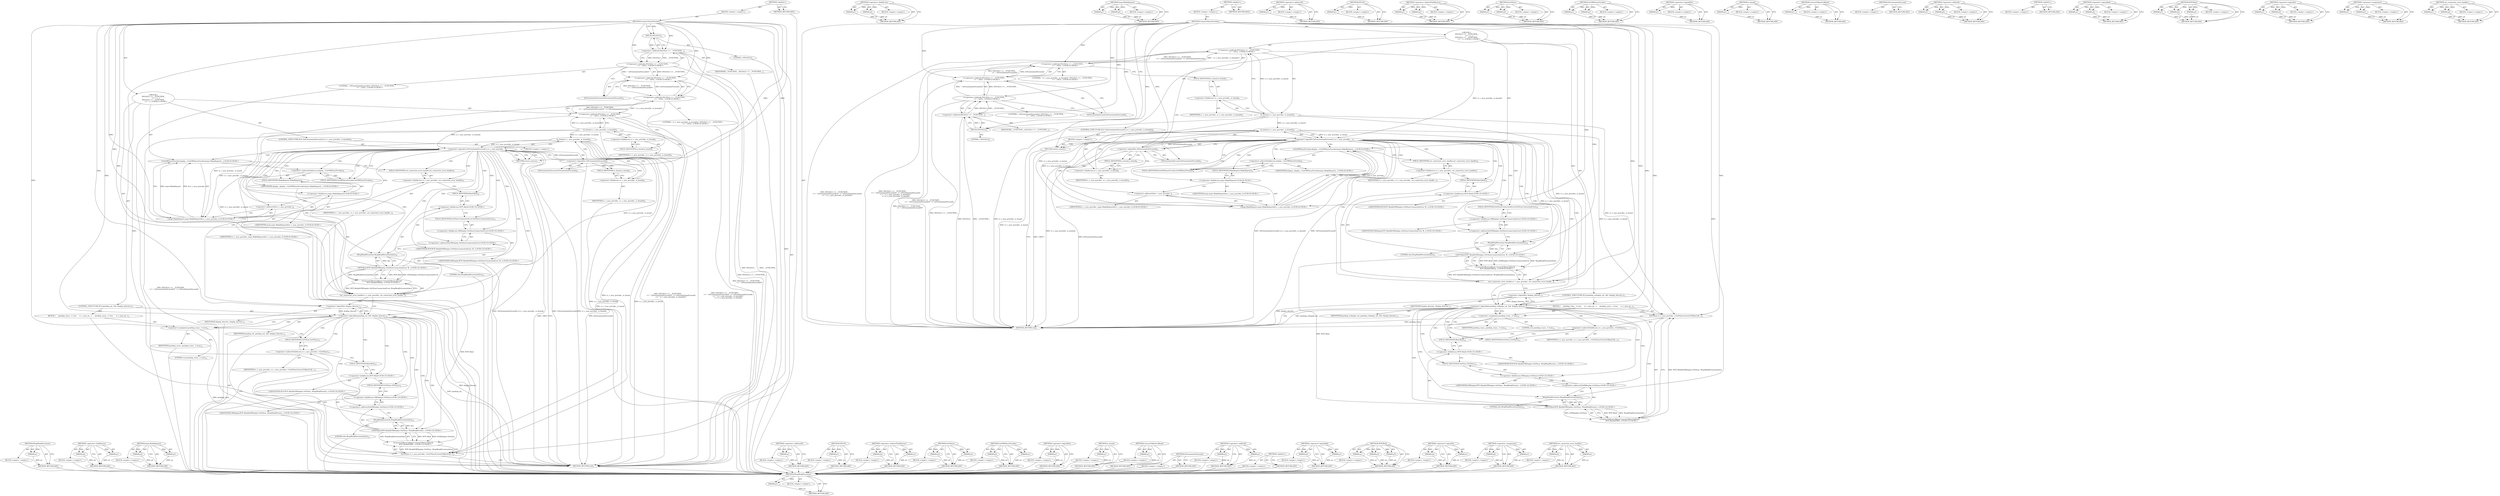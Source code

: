 digraph "set_connection_error_handler" {
vulnerable_173 [label=<(METHOD,WrapWeakPersistent)>];
vulnerable_174 [label=<(PARAM,p1)>];
vulnerable_175 [label=<(BLOCK,&lt;empty&gt;,&lt;empty&gt;)>];
vulnerable_176 [label=<(METHOD_RETURN,ANY)>];
vulnerable_125 [label=<(METHOD,&lt;operator&gt;.fieldAccess)>];
vulnerable_126 [label=<(PARAM,p1)>];
vulnerable_127 [label=<(PARAM,p2)>];
vulnerable_128 [label=<(BLOCK,&lt;empty&gt;,&lt;empty&gt;)>];
vulnerable_129 [label=<(METHOD_RETURN,ANY)>];
vulnerable_149 [label=<(METHOD,mojo.MakeRequest)>];
vulnerable_150 [label=<(PARAM,p1)>];
vulnerable_151 [label=<(PARAM,p2)>];
vulnerable_152 [label=<(BLOCK,&lt;empty&gt;,&lt;empty&gt;)>];
vulnerable_153 [label=<(METHOD_RETURN,ANY)>];
vulnerable_6 [label=<(METHOD,&lt;global&gt;)<SUB>1</SUB>>];
vulnerable_7 [label=<(BLOCK,&lt;empty&gt;,&lt;empty&gt;)<SUB>1</SUB>>];
vulnerable_8 [label=<(METHOD,ConnectVSyncProvider)<SUB>1</SUB>>];
vulnerable_9 [label="<(BLOCK,{
  DVLOG(1) &lt;&lt; __FUNCTION__
           &lt;&lt; &quot;: I...,{
  DVLOG(1) &lt;&lt; __FUNCTION__
           &lt;&lt; &quot;: I...)<SUB>1</SUB>>"];
vulnerable_10 [label="<(&lt;operator&gt;.shiftLeft,DVLOG(1) &lt;&lt; __FUNCTION__
           &lt;&lt; &quot;: IsPre...)<SUB>2</SUB>>"];
vulnerable_11 [label="<(&lt;operator&gt;.shiftLeft,DVLOG(1) &lt;&lt; __FUNCTION__
           &lt;&lt; &quot;: IsPre...)<SUB>2</SUB>>"];
vulnerable_12 [label="<(&lt;operator&gt;.shiftLeft,DVLOG(1) &lt;&lt; __FUNCTION__
           &lt;&lt; &quot;: IsPre...)<SUB>2</SUB>>"];
vulnerable_13 [label="<(&lt;operator&gt;.shiftLeft,DVLOG(1) &lt;&lt; __FUNCTION__
           &lt;&lt; &quot;: IsPre...)<SUB>2</SUB>>"];
vulnerable_14 [label=<(&lt;operator&gt;.shiftLeft,DVLOG(1) &lt;&lt; __FUNCTION__)<SUB>2</SUB>>];
vulnerable_15 [label=<(DVLOG,DVLOG(1))<SUB>2</SUB>>];
vulnerable_16 [label=<(LITERAL,1,DVLOG(1))<SUB>2</SUB>>];
vulnerable_17 [label=<(IDENTIFIER,__FUNCTION__,DVLOG(1) &lt;&lt; __FUNCTION__)<SUB>2</SUB>>];
vulnerable_18 [label="<(LITERAL,&quot;: IsPresentationFocused()=&quot;,DVLOG(1) &lt;&lt; __FUNCTION__
           &lt;&lt; &quot;: IsPre...)<SUB>3</SUB>>"];
vulnerable_19 [label=<(IsPresentationFocused,IsPresentationFocused())<SUB>3</SUB>>];
vulnerable_20 [label="<(LITERAL,&quot; vr_v_sync_provider_.is_bound()=&quot;,DVLOG(1) &lt;&lt; __FUNCTION__
           &lt;&lt; &quot;: IsPre...)<SUB>4</SUB>>"];
vulnerable_21 [label=<(is_bound,vr_v_sync_provider_.is_bound())<SUB>5</SUB>>];
vulnerable_22 [label=<(&lt;operator&gt;.fieldAccess,vr_v_sync_provider_.is_bound)<SUB>5</SUB>>];
vulnerable_23 [label=<(IDENTIFIER,vr_v_sync_provider_,vr_v_sync_provider_.is_bound())<SUB>5</SUB>>];
vulnerable_24 [label=<(FIELD_IDENTIFIER,is_bound,is_bound)<SUB>5</SUB>>];
vulnerable_25 [label=<(CONTROL_STRUCTURE,IF,if (!IsPresentationFocused() || vr_v_sync_provider_.is_bound()))<SUB>6</SUB>>];
vulnerable_26 [label=<(&lt;operator&gt;.logicalOr,!IsPresentationFocused() || vr_v_sync_provider_...)<SUB>6</SUB>>];
vulnerable_27 [label=<(&lt;operator&gt;.logicalNot,!IsPresentationFocused())<SUB>6</SUB>>];
vulnerable_28 [label=<(IsPresentationFocused,IsPresentationFocused())<SUB>6</SUB>>];
vulnerable_29 [label=<(is_bound,vr_v_sync_provider_.is_bound())<SUB>6</SUB>>];
vulnerable_30 [label=<(&lt;operator&gt;.fieldAccess,vr_v_sync_provider_.is_bound)<SUB>6</SUB>>];
vulnerable_31 [label=<(IDENTIFIER,vr_v_sync_provider_,vr_v_sync_provider_.is_bound())<SUB>6</SUB>>];
vulnerable_32 [label=<(FIELD_IDENTIFIER,is_bound,is_bound)<SUB>6</SUB>>];
vulnerable_33 [label=<(BLOCK,&lt;empty&gt;,&lt;empty&gt;)<SUB>7</SUB>>];
vulnerable_34 [label=<(RETURN,return;,return;)<SUB>7</SUB>>];
vulnerable_35 [label="<(GetVRVSyncProvider,display_-&gt;GetVRVSyncProvider(mojo::MakeRequest(...)<SUB>8</SUB>>"];
vulnerable_36 [label=<(&lt;operator&gt;.indirectFieldAccess,display_-&gt;GetVRVSyncProvider)<SUB>8</SUB>>];
vulnerable_37 [label="<(IDENTIFIER,display_,display_-&gt;GetVRVSyncProvider(mojo::MakeRequest(...)<SUB>8</SUB>>"];
vulnerable_38 [label=<(FIELD_IDENTIFIER,GetVRVSyncProvider,GetVRVSyncProvider)<SUB>8</SUB>>];
vulnerable_39 [label="<(mojo.MakeRequest,mojo::MakeRequest(&amp;vr_v_sync_provider_))<SUB>8</SUB>>"];
vulnerable_40 [label="<(&lt;operator&gt;.fieldAccess,mojo::MakeRequest)<SUB>8</SUB>>"];
vulnerable_41 [label="<(IDENTIFIER,mojo,mojo::MakeRequest(&amp;vr_v_sync_provider_))<SUB>8</SUB>>"];
vulnerable_42 [label=<(FIELD_IDENTIFIER,MakeRequest,MakeRequest)<SUB>8</SUB>>];
vulnerable_43 [label=<(&lt;operator&gt;.addressOf,&amp;vr_v_sync_provider_)<SUB>8</SUB>>];
vulnerable_44 [label="<(IDENTIFIER,vr_v_sync_provider_,mojo::MakeRequest(&amp;vr_v_sync_provider_))<SUB>8</SUB>>"];
vulnerable_45 [label=<(set_connection_error_handler,vr_v_sync_provider_.set_connection_error_handle...)<SUB>9</SUB>>];
vulnerable_46 [label=<(&lt;operator&gt;.fieldAccess,vr_v_sync_provider_.set_connection_error_handler)<SUB>9</SUB>>];
vulnerable_47 [label=<(IDENTIFIER,vr_v_sync_provider_,vr_v_sync_provider_.set_connection_error_handle...)<SUB>9</SUB>>];
vulnerable_48 [label=<(FIELD_IDENTIFIER,set_connection_error_handler,set_connection_error_handler)<SUB>9</SUB>>];
vulnerable_49 [label="<(ConvertToBaseCallback,ConvertToBaseCallback(
       WTF::Bind(&amp;VRDisp...)<SUB>9</SUB>>"];
vulnerable_50 [label="<(WTF.Bind,WTF::Bind(&amp;VRDisplay::OnVSyncConnectionError, W...)<SUB>10</SUB>>"];
vulnerable_51 [label="<(&lt;operator&gt;.fieldAccess,WTF::Bind)<SUB>10</SUB>>"];
vulnerable_52 [label="<(IDENTIFIER,WTF,WTF::Bind(&amp;VRDisplay::OnVSyncConnectionError, W...)<SUB>10</SUB>>"];
vulnerable_53 [label=<(FIELD_IDENTIFIER,Bind,Bind)<SUB>10</SUB>>];
vulnerable_54 [label="<(&lt;operator&gt;.addressOf,&amp;VRDisplay::OnVSyncConnectionError)<SUB>10</SUB>>"];
vulnerable_55 [label="<(&lt;operator&gt;.fieldAccess,VRDisplay::OnVSyncConnectionError)<SUB>10</SUB>>"];
vulnerable_56 [label="<(IDENTIFIER,VRDisplay,WTF::Bind(&amp;VRDisplay::OnVSyncConnectionError, W...)<SUB>10</SUB>>"];
vulnerable_57 [label=<(FIELD_IDENTIFIER,OnVSyncConnectionError,OnVSyncConnectionError)<SUB>10</SUB>>];
vulnerable_58 [label=<(WrapWeakPersistent,WrapWeakPersistent(this))<SUB>10</SUB>>];
vulnerable_59 [label=<(LITERAL,this,WrapWeakPersistent(this))<SUB>10</SUB>>];
vulnerable_60 [label=<(CONTROL_STRUCTURE,IF,if (pending_raf_ &amp;&amp; !display_blurred_))<SUB>11</SUB>>];
vulnerable_61 [label=<(&lt;operator&gt;.logicalAnd,pending_raf_ &amp;&amp; !display_blurred_)<SUB>11</SUB>>];
vulnerable_62 [label=<(IDENTIFIER,pending_raf_,pending_raf_ &amp;&amp; !display_blurred_)<SUB>11</SUB>>];
vulnerable_63 [label=<(&lt;operator&gt;.logicalNot,!display_blurred_)<SUB>11</SUB>>];
vulnerable_64 [label=<(IDENTIFIER,display_blurred_,!display_blurred_)<SUB>11</SUB>>];
vulnerable_65 [label=<(BLOCK,{
     pending_vsync_ = true;
     vr_v_sync_pr...,{
     pending_vsync_ = true;
     vr_v_sync_pr...)<SUB>11</SUB>>];
vulnerable_66 [label=<(&lt;operator&gt;.assignment,pending_vsync_ = true)<SUB>12</SUB>>];
vulnerable_67 [label=<(IDENTIFIER,pending_vsync_,pending_vsync_ = true)<SUB>12</SUB>>];
vulnerable_68 [label=<(LITERAL,true,pending_vsync_ = true)<SUB>12</SUB>>];
vulnerable_69 [label=<(GetVSync,vr_v_sync_provider_-&gt;GetVSync(ConvertToBaseCall...)<SUB>13</SUB>>];
vulnerable_70 [label=<(&lt;operator&gt;.indirectFieldAccess,vr_v_sync_provider_-&gt;GetVSync)<SUB>13</SUB>>];
vulnerable_71 [label=<(IDENTIFIER,vr_v_sync_provider_,vr_v_sync_provider_-&gt;GetVSync(ConvertToBaseCall...)<SUB>13</SUB>>];
vulnerable_72 [label=<(FIELD_IDENTIFIER,GetVSync,GetVSync)<SUB>13</SUB>>];
vulnerable_73 [label="<(ConvertToBaseCallback,ConvertToBaseCallback(
         WTF::Bind(&amp;VRDi...)<SUB>13</SUB>>"];
vulnerable_74 [label="<(WTF.Bind,WTF::Bind(&amp;VRDisplay::OnVSync, WrapWeakPersiste...)<SUB>14</SUB>>"];
vulnerable_75 [label="<(&lt;operator&gt;.fieldAccess,WTF::Bind)<SUB>14</SUB>>"];
vulnerable_76 [label="<(IDENTIFIER,WTF,WTF::Bind(&amp;VRDisplay::OnVSync, WrapWeakPersiste...)<SUB>14</SUB>>"];
vulnerable_77 [label=<(FIELD_IDENTIFIER,Bind,Bind)<SUB>14</SUB>>];
vulnerable_78 [label="<(&lt;operator&gt;.addressOf,&amp;VRDisplay::OnVSync)<SUB>14</SUB>>"];
vulnerable_79 [label="<(&lt;operator&gt;.fieldAccess,VRDisplay::OnVSync)<SUB>14</SUB>>"];
vulnerable_80 [label="<(IDENTIFIER,VRDisplay,WTF::Bind(&amp;VRDisplay::OnVSync, WrapWeakPersiste...)<SUB>14</SUB>>"];
vulnerable_81 [label=<(FIELD_IDENTIFIER,OnVSync,OnVSync)<SUB>14</SUB>>];
vulnerable_82 [label=<(WrapWeakPersistent,WrapWeakPersistent(this))<SUB>14</SUB>>];
vulnerable_83 [label=<(LITERAL,this,WrapWeakPersistent(this))<SUB>14</SUB>>];
vulnerable_84 [label=<(METHOD_RETURN,void)<SUB>1</SUB>>];
vulnerable_86 [label=<(METHOD_RETURN,ANY)<SUB>1</SUB>>];
vulnerable_154 [label=<(METHOD,&lt;operator&gt;.addressOf)>];
vulnerable_155 [label=<(PARAM,p1)>];
vulnerable_156 [label=<(BLOCK,&lt;empty&gt;,&lt;empty&gt;)>];
vulnerable_157 [label=<(METHOD_RETURN,ANY)>];
vulnerable_114 [label=<(METHOD,DVLOG)>];
vulnerable_115 [label=<(PARAM,p1)>];
vulnerable_116 [label=<(BLOCK,&lt;empty&gt;,&lt;empty&gt;)>];
vulnerable_117 [label=<(METHOD_RETURN,ANY)>];
vulnerable_144 [label=<(METHOD,&lt;operator&gt;.indirectFieldAccess)>];
vulnerable_145 [label=<(PARAM,p1)>];
vulnerable_146 [label=<(PARAM,p2)>];
vulnerable_147 [label=<(BLOCK,&lt;empty&gt;,&lt;empty&gt;)>];
vulnerable_148 [label=<(METHOD_RETURN,ANY)>];
vulnerable_187 [label=<(METHOD,GetVSync)>];
vulnerable_188 [label=<(PARAM,p1)>];
vulnerable_189 [label=<(PARAM,p2)>];
vulnerable_190 [label=<(BLOCK,&lt;empty&gt;,&lt;empty&gt;)>];
vulnerable_191 [label=<(METHOD_RETURN,ANY)>];
vulnerable_139 [label=<(METHOD,GetVRVSyncProvider)>];
vulnerable_140 [label=<(PARAM,p1)>];
vulnerable_141 [label=<(PARAM,p2)>];
vulnerable_142 [label=<(BLOCK,&lt;empty&gt;,&lt;empty&gt;)>];
vulnerable_143 [label=<(METHOD_RETURN,ANY)>];
vulnerable_135 [label=<(METHOD,&lt;operator&gt;.logicalNot)>];
vulnerable_136 [label=<(PARAM,p1)>];
vulnerable_137 [label=<(BLOCK,&lt;empty&gt;,&lt;empty&gt;)>];
vulnerable_138 [label=<(METHOD_RETURN,ANY)>];
vulnerable_121 [label=<(METHOD,is_bound)>];
vulnerable_122 [label=<(PARAM,p1)>];
vulnerable_123 [label=<(BLOCK,&lt;empty&gt;,&lt;empty&gt;)>];
vulnerable_124 [label=<(METHOD_RETURN,ANY)>];
vulnerable_163 [label=<(METHOD,ConvertToBaseCallback)>];
vulnerable_164 [label=<(PARAM,p1)>];
vulnerable_165 [label=<(BLOCK,&lt;empty&gt;,&lt;empty&gt;)>];
vulnerable_166 [label=<(METHOD_RETURN,ANY)>];
vulnerable_118 [label=<(METHOD,IsPresentationFocused)>];
vulnerable_119 [label=<(BLOCK,&lt;empty&gt;,&lt;empty&gt;)>];
vulnerable_120 [label=<(METHOD_RETURN,ANY)>];
vulnerable_109 [label=<(METHOD,&lt;operator&gt;.shiftLeft)>];
vulnerable_110 [label=<(PARAM,p1)>];
vulnerable_111 [label=<(PARAM,p2)>];
vulnerable_112 [label=<(BLOCK,&lt;empty&gt;,&lt;empty&gt;)>];
vulnerable_113 [label=<(METHOD_RETURN,ANY)>];
vulnerable_103 [label=<(METHOD,&lt;global&gt;)<SUB>1</SUB>>];
vulnerable_104 [label=<(BLOCK,&lt;empty&gt;,&lt;empty&gt;)>];
vulnerable_105 [label=<(METHOD_RETURN,ANY)>];
vulnerable_177 [label=<(METHOD,&lt;operator&gt;.logicalAnd)>];
vulnerable_178 [label=<(PARAM,p1)>];
vulnerable_179 [label=<(PARAM,p2)>];
vulnerable_180 [label=<(BLOCK,&lt;empty&gt;,&lt;empty&gt;)>];
vulnerable_181 [label=<(METHOD_RETURN,ANY)>];
vulnerable_167 [label=<(METHOD,WTF.Bind)>];
vulnerable_168 [label=<(PARAM,p1)>];
vulnerable_169 [label=<(PARAM,p2)>];
vulnerable_170 [label=<(PARAM,p3)>];
vulnerable_171 [label=<(BLOCK,&lt;empty&gt;,&lt;empty&gt;)>];
vulnerable_172 [label=<(METHOD_RETURN,ANY)>];
vulnerable_130 [label=<(METHOD,&lt;operator&gt;.logicalOr)>];
vulnerable_131 [label=<(PARAM,p1)>];
vulnerable_132 [label=<(PARAM,p2)>];
vulnerable_133 [label=<(BLOCK,&lt;empty&gt;,&lt;empty&gt;)>];
vulnerable_134 [label=<(METHOD_RETURN,ANY)>];
vulnerable_182 [label=<(METHOD,&lt;operator&gt;.assignment)>];
vulnerable_183 [label=<(PARAM,p1)>];
vulnerable_184 [label=<(PARAM,p2)>];
vulnerable_185 [label=<(BLOCK,&lt;empty&gt;,&lt;empty&gt;)>];
vulnerable_186 [label=<(METHOD_RETURN,ANY)>];
vulnerable_158 [label=<(METHOD,set_connection_error_handler)>];
vulnerable_159 [label=<(PARAM,p1)>];
vulnerable_160 [label=<(PARAM,p2)>];
vulnerable_161 [label=<(BLOCK,&lt;empty&gt;,&lt;empty&gt;)>];
vulnerable_162 [label=<(METHOD_RETURN,ANY)>];
fixed_173 [label=<(METHOD,WrapWeakPersistent)>];
fixed_174 [label=<(PARAM,p1)>];
fixed_175 [label=<(BLOCK,&lt;empty&gt;,&lt;empty&gt;)>];
fixed_176 [label=<(METHOD_RETURN,ANY)>];
fixed_125 [label=<(METHOD,&lt;operator&gt;.fieldAccess)>];
fixed_126 [label=<(PARAM,p1)>];
fixed_127 [label=<(PARAM,p2)>];
fixed_128 [label=<(BLOCK,&lt;empty&gt;,&lt;empty&gt;)>];
fixed_129 [label=<(METHOD_RETURN,ANY)>];
fixed_149 [label=<(METHOD,mojo.MakeRequest)>];
fixed_150 [label=<(PARAM,p1)>];
fixed_151 [label=<(PARAM,p2)>];
fixed_152 [label=<(BLOCK,&lt;empty&gt;,&lt;empty&gt;)>];
fixed_153 [label=<(METHOD_RETURN,ANY)>];
fixed_6 [label=<(METHOD,&lt;global&gt;)<SUB>1</SUB>>];
fixed_7 [label=<(BLOCK,&lt;empty&gt;,&lt;empty&gt;)<SUB>1</SUB>>];
fixed_8 [label=<(METHOD,ConnectVSyncProvider)<SUB>1</SUB>>];
fixed_9 [label="<(BLOCK,{
  DVLOG(1) &lt;&lt; __FUNCTION__
           &lt;&lt; &quot;: I...,{
  DVLOG(1) &lt;&lt; __FUNCTION__
           &lt;&lt; &quot;: I...)<SUB>1</SUB>>"];
fixed_10 [label="<(&lt;operator&gt;.shiftLeft,DVLOG(1) &lt;&lt; __FUNCTION__
           &lt;&lt; &quot;: IsPre...)<SUB>2</SUB>>"];
fixed_11 [label="<(&lt;operator&gt;.shiftLeft,DVLOG(1) &lt;&lt; __FUNCTION__
           &lt;&lt; &quot;: IsPre...)<SUB>2</SUB>>"];
fixed_12 [label="<(&lt;operator&gt;.shiftLeft,DVLOG(1) &lt;&lt; __FUNCTION__
           &lt;&lt; &quot;: IsPre...)<SUB>2</SUB>>"];
fixed_13 [label="<(&lt;operator&gt;.shiftLeft,DVLOG(1) &lt;&lt; __FUNCTION__
           &lt;&lt; &quot;: IsPre...)<SUB>2</SUB>>"];
fixed_14 [label=<(&lt;operator&gt;.shiftLeft,DVLOG(1) &lt;&lt; __FUNCTION__)<SUB>2</SUB>>];
fixed_15 [label=<(DVLOG,DVLOG(1))<SUB>2</SUB>>];
fixed_16 [label=<(LITERAL,1,DVLOG(1))<SUB>2</SUB>>];
fixed_17 [label=<(IDENTIFIER,__FUNCTION__,DVLOG(1) &lt;&lt; __FUNCTION__)<SUB>2</SUB>>];
fixed_18 [label="<(LITERAL,&quot;: IsPresentationFocused()=&quot;,DVLOG(1) &lt;&lt; __FUNCTION__
           &lt;&lt; &quot;: IsPre...)<SUB>3</SUB>>"];
fixed_19 [label=<(IsPresentationFocused,IsPresentationFocused())<SUB>3</SUB>>];
fixed_20 [label="<(LITERAL,&quot; vr_v_sync_provider_.is_bound()=&quot;,DVLOG(1) &lt;&lt; __FUNCTION__
           &lt;&lt; &quot;: IsPre...)<SUB>4</SUB>>"];
fixed_21 [label=<(is_bound,vr_v_sync_provider_.is_bound())<SUB>5</SUB>>];
fixed_22 [label=<(&lt;operator&gt;.fieldAccess,vr_v_sync_provider_.is_bound)<SUB>5</SUB>>];
fixed_23 [label=<(IDENTIFIER,vr_v_sync_provider_,vr_v_sync_provider_.is_bound())<SUB>5</SUB>>];
fixed_24 [label=<(FIELD_IDENTIFIER,is_bound,is_bound)<SUB>5</SUB>>];
fixed_25 [label=<(CONTROL_STRUCTURE,IF,if (!IsPresentationFocused() || vr_v_sync_provider_.is_bound()))<SUB>6</SUB>>];
fixed_26 [label=<(&lt;operator&gt;.logicalOr,!IsPresentationFocused() || vr_v_sync_provider_...)<SUB>6</SUB>>];
fixed_27 [label=<(&lt;operator&gt;.logicalNot,!IsPresentationFocused())<SUB>6</SUB>>];
fixed_28 [label=<(IsPresentationFocused,IsPresentationFocused())<SUB>6</SUB>>];
fixed_29 [label=<(is_bound,vr_v_sync_provider_.is_bound())<SUB>6</SUB>>];
fixed_30 [label=<(&lt;operator&gt;.fieldAccess,vr_v_sync_provider_.is_bound)<SUB>6</SUB>>];
fixed_31 [label=<(IDENTIFIER,vr_v_sync_provider_,vr_v_sync_provider_.is_bound())<SUB>6</SUB>>];
fixed_32 [label=<(FIELD_IDENTIFIER,is_bound,is_bound)<SUB>6</SUB>>];
fixed_33 [label=<(BLOCK,&lt;empty&gt;,&lt;empty&gt;)<SUB>7</SUB>>];
fixed_34 [label=<(RETURN,return;,return;)<SUB>7</SUB>>];
fixed_35 [label="<(GetVRVSyncProvider,display_-&gt;GetVRVSyncProvider(mojo::MakeRequest(...)<SUB>8</SUB>>"];
fixed_36 [label=<(&lt;operator&gt;.indirectFieldAccess,display_-&gt;GetVRVSyncProvider)<SUB>8</SUB>>];
fixed_37 [label="<(IDENTIFIER,display_,display_-&gt;GetVRVSyncProvider(mojo::MakeRequest(...)<SUB>8</SUB>>"];
fixed_38 [label=<(FIELD_IDENTIFIER,GetVRVSyncProvider,GetVRVSyncProvider)<SUB>8</SUB>>];
fixed_39 [label="<(mojo.MakeRequest,mojo::MakeRequest(&amp;vr_v_sync_provider_))<SUB>8</SUB>>"];
fixed_40 [label="<(&lt;operator&gt;.fieldAccess,mojo::MakeRequest)<SUB>8</SUB>>"];
fixed_41 [label="<(IDENTIFIER,mojo,mojo::MakeRequest(&amp;vr_v_sync_provider_))<SUB>8</SUB>>"];
fixed_42 [label=<(FIELD_IDENTIFIER,MakeRequest,MakeRequest)<SUB>8</SUB>>];
fixed_43 [label=<(&lt;operator&gt;.addressOf,&amp;vr_v_sync_provider_)<SUB>8</SUB>>];
fixed_44 [label="<(IDENTIFIER,vr_v_sync_provider_,mojo::MakeRequest(&amp;vr_v_sync_provider_))<SUB>8</SUB>>"];
fixed_45 [label=<(set_connection_error_handler,vr_v_sync_provider_.set_connection_error_handle...)<SUB>9</SUB>>];
fixed_46 [label=<(&lt;operator&gt;.fieldAccess,vr_v_sync_provider_.set_connection_error_handler)<SUB>9</SUB>>];
fixed_47 [label=<(IDENTIFIER,vr_v_sync_provider_,vr_v_sync_provider_.set_connection_error_handle...)<SUB>9</SUB>>];
fixed_48 [label=<(FIELD_IDENTIFIER,set_connection_error_handler,set_connection_error_handler)<SUB>9</SUB>>];
fixed_49 [label="<(ConvertToBaseCallback,ConvertToBaseCallback(
       WTF::Bind(&amp;VRDisp...)<SUB>9</SUB>>"];
fixed_50 [label="<(WTF.Bind,WTF::Bind(&amp;VRDisplay::OnVSyncConnectionError, W...)<SUB>10</SUB>>"];
fixed_51 [label="<(&lt;operator&gt;.fieldAccess,WTF::Bind)<SUB>10</SUB>>"];
fixed_52 [label="<(IDENTIFIER,WTF,WTF::Bind(&amp;VRDisplay::OnVSyncConnectionError, W...)<SUB>10</SUB>>"];
fixed_53 [label=<(FIELD_IDENTIFIER,Bind,Bind)<SUB>10</SUB>>];
fixed_54 [label="<(&lt;operator&gt;.addressOf,&amp;VRDisplay::OnVSyncConnectionError)<SUB>10</SUB>>"];
fixed_55 [label="<(&lt;operator&gt;.fieldAccess,VRDisplay::OnVSyncConnectionError)<SUB>10</SUB>>"];
fixed_56 [label="<(IDENTIFIER,VRDisplay,WTF::Bind(&amp;VRDisplay::OnVSyncConnectionError, W...)<SUB>10</SUB>>"];
fixed_57 [label=<(FIELD_IDENTIFIER,OnVSyncConnectionError,OnVSyncConnectionError)<SUB>10</SUB>>];
fixed_58 [label=<(WrapWeakPersistent,WrapWeakPersistent(this))<SUB>10</SUB>>];
fixed_59 [label=<(LITERAL,this,WrapWeakPersistent(this))<SUB>10</SUB>>];
fixed_60 [label=<(CONTROL_STRUCTURE,IF,if (pending_vrdisplay_raf_ &amp;&amp; !display_blurred_))<SUB>11</SUB>>];
fixed_61 [label=<(&lt;operator&gt;.logicalAnd,pending_vrdisplay_raf_ &amp;&amp; !display_blurred_)<SUB>11</SUB>>];
fixed_62 [label=<(IDENTIFIER,pending_vrdisplay_raf_,pending_vrdisplay_raf_ &amp;&amp; !display_blurred_)<SUB>11</SUB>>];
fixed_63 [label=<(&lt;operator&gt;.logicalNot,!display_blurred_)<SUB>11</SUB>>];
fixed_64 [label=<(IDENTIFIER,display_blurred_,!display_blurred_)<SUB>11</SUB>>];
fixed_65 [label=<(BLOCK,{
     pending_vsync_ = true;
     vr_v_sync_pr...,{
     pending_vsync_ = true;
     vr_v_sync_pr...)<SUB>11</SUB>>];
fixed_66 [label=<(&lt;operator&gt;.assignment,pending_vsync_ = true)<SUB>12</SUB>>];
fixed_67 [label=<(IDENTIFIER,pending_vsync_,pending_vsync_ = true)<SUB>12</SUB>>];
fixed_68 [label=<(LITERAL,true,pending_vsync_ = true)<SUB>12</SUB>>];
fixed_69 [label=<(GetVSync,vr_v_sync_provider_-&gt;GetVSync(ConvertToBaseCall...)<SUB>13</SUB>>];
fixed_70 [label=<(&lt;operator&gt;.indirectFieldAccess,vr_v_sync_provider_-&gt;GetVSync)<SUB>13</SUB>>];
fixed_71 [label=<(IDENTIFIER,vr_v_sync_provider_,vr_v_sync_provider_-&gt;GetVSync(ConvertToBaseCall...)<SUB>13</SUB>>];
fixed_72 [label=<(FIELD_IDENTIFIER,GetVSync,GetVSync)<SUB>13</SUB>>];
fixed_73 [label="<(ConvertToBaseCallback,ConvertToBaseCallback(
         WTF::Bind(&amp;VRDi...)<SUB>13</SUB>>"];
fixed_74 [label="<(WTF.Bind,WTF::Bind(&amp;VRDisplay::OnVSync, WrapWeakPersiste...)<SUB>14</SUB>>"];
fixed_75 [label="<(&lt;operator&gt;.fieldAccess,WTF::Bind)<SUB>14</SUB>>"];
fixed_76 [label="<(IDENTIFIER,WTF,WTF::Bind(&amp;VRDisplay::OnVSync, WrapWeakPersiste...)<SUB>14</SUB>>"];
fixed_77 [label=<(FIELD_IDENTIFIER,Bind,Bind)<SUB>14</SUB>>];
fixed_78 [label="<(&lt;operator&gt;.addressOf,&amp;VRDisplay::OnVSync)<SUB>14</SUB>>"];
fixed_79 [label="<(&lt;operator&gt;.fieldAccess,VRDisplay::OnVSync)<SUB>14</SUB>>"];
fixed_80 [label="<(IDENTIFIER,VRDisplay,WTF::Bind(&amp;VRDisplay::OnVSync, WrapWeakPersiste...)<SUB>14</SUB>>"];
fixed_81 [label=<(FIELD_IDENTIFIER,OnVSync,OnVSync)<SUB>14</SUB>>];
fixed_82 [label=<(WrapWeakPersistent,WrapWeakPersistent(this))<SUB>14</SUB>>];
fixed_83 [label=<(LITERAL,this,WrapWeakPersistent(this))<SUB>14</SUB>>];
fixed_84 [label=<(METHOD_RETURN,void)<SUB>1</SUB>>];
fixed_86 [label=<(METHOD_RETURN,ANY)<SUB>1</SUB>>];
fixed_154 [label=<(METHOD,&lt;operator&gt;.addressOf)>];
fixed_155 [label=<(PARAM,p1)>];
fixed_156 [label=<(BLOCK,&lt;empty&gt;,&lt;empty&gt;)>];
fixed_157 [label=<(METHOD_RETURN,ANY)>];
fixed_114 [label=<(METHOD,DVLOG)>];
fixed_115 [label=<(PARAM,p1)>];
fixed_116 [label=<(BLOCK,&lt;empty&gt;,&lt;empty&gt;)>];
fixed_117 [label=<(METHOD_RETURN,ANY)>];
fixed_144 [label=<(METHOD,&lt;operator&gt;.indirectFieldAccess)>];
fixed_145 [label=<(PARAM,p1)>];
fixed_146 [label=<(PARAM,p2)>];
fixed_147 [label=<(BLOCK,&lt;empty&gt;,&lt;empty&gt;)>];
fixed_148 [label=<(METHOD_RETURN,ANY)>];
fixed_187 [label=<(METHOD,GetVSync)>];
fixed_188 [label=<(PARAM,p1)>];
fixed_189 [label=<(PARAM,p2)>];
fixed_190 [label=<(BLOCK,&lt;empty&gt;,&lt;empty&gt;)>];
fixed_191 [label=<(METHOD_RETURN,ANY)>];
fixed_139 [label=<(METHOD,GetVRVSyncProvider)>];
fixed_140 [label=<(PARAM,p1)>];
fixed_141 [label=<(PARAM,p2)>];
fixed_142 [label=<(BLOCK,&lt;empty&gt;,&lt;empty&gt;)>];
fixed_143 [label=<(METHOD_RETURN,ANY)>];
fixed_135 [label=<(METHOD,&lt;operator&gt;.logicalNot)>];
fixed_136 [label=<(PARAM,p1)>];
fixed_137 [label=<(BLOCK,&lt;empty&gt;,&lt;empty&gt;)>];
fixed_138 [label=<(METHOD_RETURN,ANY)>];
fixed_121 [label=<(METHOD,is_bound)>];
fixed_122 [label=<(PARAM,p1)>];
fixed_123 [label=<(BLOCK,&lt;empty&gt;,&lt;empty&gt;)>];
fixed_124 [label=<(METHOD_RETURN,ANY)>];
fixed_163 [label=<(METHOD,ConvertToBaseCallback)>];
fixed_164 [label=<(PARAM,p1)>];
fixed_165 [label=<(BLOCK,&lt;empty&gt;,&lt;empty&gt;)>];
fixed_166 [label=<(METHOD_RETURN,ANY)>];
fixed_118 [label=<(METHOD,IsPresentationFocused)>];
fixed_119 [label=<(BLOCK,&lt;empty&gt;,&lt;empty&gt;)>];
fixed_120 [label=<(METHOD_RETURN,ANY)>];
fixed_109 [label=<(METHOD,&lt;operator&gt;.shiftLeft)>];
fixed_110 [label=<(PARAM,p1)>];
fixed_111 [label=<(PARAM,p2)>];
fixed_112 [label=<(BLOCK,&lt;empty&gt;,&lt;empty&gt;)>];
fixed_113 [label=<(METHOD_RETURN,ANY)>];
fixed_103 [label=<(METHOD,&lt;global&gt;)<SUB>1</SUB>>];
fixed_104 [label=<(BLOCK,&lt;empty&gt;,&lt;empty&gt;)>];
fixed_105 [label=<(METHOD_RETURN,ANY)>];
fixed_177 [label=<(METHOD,&lt;operator&gt;.logicalAnd)>];
fixed_178 [label=<(PARAM,p1)>];
fixed_179 [label=<(PARAM,p2)>];
fixed_180 [label=<(BLOCK,&lt;empty&gt;,&lt;empty&gt;)>];
fixed_181 [label=<(METHOD_RETURN,ANY)>];
fixed_167 [label=<(METHOD,WTF.Bind)>];
fixed_168 [label=<(PARAM,p1)>];
fixed_169 [label=<(PARAM,p2)>];
fixed_170 [label=<(PARAM,p3)>];
fixed_171 [label=<(BLOCK,&lt;empty&gt;,&lt;empty&gt;)>];
fixed_172 [label=<(METHOD_RETURN,ANY)>];
fixed_130 [label=<(METHOD,&lt;operator&gt;.logicalOr)>];
fixed_131 [label=<(PARAM,p1)>];
fixed_132 [label=<(PARAM,p2)>];
fixed_133 [label=<(BLOCK,&lt;empty&gt;,&lt;empty&gt;)>];
fixed_134 [label=<(METHOD_RETURN,ANY)>];
fixed_182 [label=<(METHOD,&lt;operator&gt;.assignment)>];
fixed_183 [label=<(PARAM,p1)>];
fixed_184 [label=<(PARAM,p2)>];
fixed_185 [label=<(BLOCK,&lt;empty&gt;,&lt;empty&gt;)>];
fixed_186 [label=<(METHOD_RETURN,ANY)>];
fixed_158 [label=<(METHOD,set_connection_error_handler)>];
fixed_159 [label=<(PARAM,p1)>];
fixed_160 [label=<(PARAM,p2)>];
fixed_161 [label=<(BLOCK,&lt;empty&gt;,&lt;empty&gt;)>];
fixed_162 [label=<(METHOD_RETURN,ANY)>];
vulnerable_173 -> vulnerable_174  [key=0, label="AST: "];
vulnerable_173 -> vulnerable_174  [key=1, label="DDG: "];
vulnerable_173 -> vulnerable_175  [key=0, label="AST: "];
vulnerable_173 -> vulnerable_176  [key=0, label="AST: "];
vulnerable_173 -> vulnerable_176  [key=1, label="CFG: "];
vulnerable_174 -> vulnerable_176  [key=0, label="DDG: p1"];
vulnerable_175 -> fixed_173  [key=0];
vulnerable_176 -> fixed_173  [key=0];
vulnerable_125 -> vulnerable_126  [key=0, label="AST: "];
vulnerable_125 -> vulnerable_126  [key=1, label="DDG: "];
vulnerable_125 -> vulnerable_128  [key=0, label="AST: "];
vulnerable_125 -> vulnerable_127  [key=0, label="AST: "];
vulnerable_125 -> vulnerable_127  [key=1, label="DDG: "];
vulnerable_125 -> vulnerable_129  [key=0, label="AST: "];
vulnerable_125 -> vulnerable_129  [key=1, label="CFG: "];
vulnerable_126 -> vulnerable_129  [key=0, label="DDG: p1"];
vulnerable_127 -> vulnerable_129  [key=0, label="DDG: p2"];
vulnerable_128 -> fixed_173  [key=0];
vulnerable_129 -> fixed_173  [key=0];
vulnerable_149 -> vulnerable_150  [key=0, label="AST: "];
vulnerable_149 -> vulnerable_150  [key=1, label="DDG: "];
vulnerable_149 -> vulnerable_152  [key=0, label="AST: "];
vulnerable_149 -> vulnerable_151  [key=0, label="AST: "];
vulnerable_149 -> vulnerable_151  [key=1, label="DDG: "];
vulnerable_149 -> vulnerable_153  [key=0, label="AST: "];
vulnerable_149 -> vulnerable_153  [key=1, label="CFG: "];
vulnerable_150 -> vulnerable_153  [key=0, label="DDG: p1"];
vulnerable_151 -> vulnerable_153  [key=0, label="DDG: p2"];
vulnerable_152 -> fixed_173  [key=0];
vulnerable_153 -> fixed_173  [key=0];
vulnerable_6 -> vulnerable_7  [key=0, label="AST: "];
vulnerable_6 -> vulnerable_86  [key=0, label="AST: "];
vulnerable_6 -> vulnerable_86  [key=1, label="CFG: "];
vulnerable_7 -> vulnerable_8  [key=0, label="AST: "];
vulnerable_8 -> vulnerable_9  [key=0, label="AST: "];
vulnerable_8 -> vulnerable_84  [key=0, label="AST: "];
vulnerable_8 -> vulnerable_15  [key=0, label="CFG: "];
vulnerable_8 -> vulnerable_15  [key=1, label="DDG: "];
vulnerable_8 -> vulnerable_45  [key=0, label="DDG: "];
vulnerable_8 -> vulnerable_11  [key=0, label="DDG: "];
vulnerable_8 -> vulnerable_34  [key=0, label="DDG: "];
vulnerable_8 -> vulnerable_39  [key=0, label="DDG: "];
vulnerable_8 -> vulnerable_61  [key=0, label="DDG: "];
vulnerable_8 -> vulnerable_66  [key=0, label="DDG: "];
vulnerable_8 -> vulnerable_12  [key=0, label="DDG: "];
vulnerable_8 -> vulnerable_27  [key=0, label="DDG: "];
vulnerable_8 -> vulnerable_63  [key=0, label="DDG: "];
vulnerable_8 -> vulnerable_69  [key=0, label="DDG: "];
vulnerable_8 -> vulnerable_13  [key=0, label="DDG: "];
vulnerable_8 -> vulnerable_58  [key=0, label="DDG: "];
vulnerable_8 -> vulnerable_14  [key=0, label="DDG: "];
vulnerable_8 -> vulnerable_82  [key=0, label="DDG: "];
vulnerable_9 -> vulnerable_10  [key=0, label="AST: "];
vulnerable_9 -> vulnerable_25  [key=0, label="AST: "];
vulnerable_9 -> vulnerable_35  [key=0, label="AST: "];
vulnerable_9 -> vulnerable_45  [key=0, label="AST: "];
vulnerable_9 -> vulnerable_60  [key=0, label="AST: "];
vulnerable_10 -> vulnerable_11  [key=0, label="AST: "];
vulnerable_10 -> vulnerable_21  [key=0, label="AST: "];
vulnerable_10 -> vulnerable_28  [key=0, label="CFG: "];
vulnerable_10 -> vulnerable_84  [key=0, label="DDG: DVLOG(1) &lt;&lt; __FUNCTION__
           &lt;&lt; &quot;: IsPresentationFocused()=&quot; &lt;&lt; IsPresentationFocused()
           &lt;&lt; &quot; vr_v_sync_provider_.is_bound()=&quot;"];
vulnerable_10 -> vulnerable_84  [key=1, label="DDG: DVLOG(1) &lt;&lt; __FUNCTION__
           &lt;&lt; &quot;: IsPresentationFocused()=&quot; &lt;&lt; IsPresentationFocused()
           &lt;&lt; &quot; vr_v_sync_provider_.is_bound()=&quot;
           &lt;&lt; vr_v_sync_provider_.is_bound()"];
vulnerable_10 -> vulnerable_26  [key=0, label="DDG: vr_v_sync_provider_.is_bound()"];
vulnerable_11 -> vulnerable_12  [key=0, label="AST: "];
vulnerable_11 -> vulnerable_20  [key=0, label="AST: "];
vulnerable_11 -> vulnerable_24  [key=0, label="CFG: "];
vulnerable_11 -> vulnerable_84  [key=0, label="DDG: DVLOG(1) &lt;&lt; __FUNCTION__
           &lt;&lt; &quot;: IsPresentationFocused()=&quot; &lt;&lt; IsPresentationFocused()"];
vulnerable_11 -> vulnerable_10  [key=0, label="DDG: DVLOG(1) &lt;&lt; __FUNCTION__
           &lt;&lt; &quot;: IsPresentationFocused()=&quot; &lt;&lt; IsPresentationFocused()"];
vulnerable_11 -> vulnerable_10  [key=1, label="DDG: &quot; vr_v_sync_provider_.is_bound()=&quot;"];
vulnerable_12 -> vulnerable_13  [key=0, label="AST: "];
vulnerable_12 -> vulnerable_19  [key=0, label="AST: "];
vulnerable_12 -> vulnerable_11  [key=0, label="CFG: "];
vulnerable_12 -> vulnerable_11  [key=1, label="DDG: DVLOG(1) &lt;&lt; __FUNCTION__
           &lt;&lt; &quot;: IsPresentationFocused()=&quot;"];
vulnerable_12 -> vulnerable_11  [key=2, label="DDG: IsPresentationFocused()"];
vulnerable_12 -> vulnerable_84  [key=0, label="DDG: DVLOG(1) &lt;&lt; __FUNCTION__
           &lt;&lt; &quot;: IsPresentationFocused()=&quot;"];
vulnerable_13 -> vulnerable_14  [key=0, label="AST: "];
vulnerable_13 -> vulnerable_18  [key=0, label="AST: "];
vulnerable_13 -> vulnerable_19  [key=0, label="CFG: "];
vulnerable_13 -> vulnerable_84  [key=0, label="DDG: DVLOG(1) &lt;&lt; __FUNCTION__"];
vulnerable_13 -> vulnerable_12  [key=0, label="DDG: DVLOG(1) &lt;&lt; __FUNCTION__"];
vulnerable_13 -> vulnerable_12  [key=1, label="DDG: &quot;: IsPresentationFocused()=&quot;"];
vulnerable_14 -> vulnerable_15  [key=0, label="AST: "];
vulnerable_14 -> vulnerable_17  [key=0, label="AST: "];
vulnerable_14 -> vulnerable_13  [key=0, label="CFG: "];
vulnerable_14 -> vulnerable_13  [key=1, label="DDG: DVLOG(1)"];
vulnerable_14 -> vulnerable_13  [key=2, label="DDG: __FUNCTION__"];
vulnerable_14 -> vulnerable_84  [key=0, label="DDG: DVLOG(1)"];
vulnerable_14 -> vulnerable_84  [key=1, label="DDG: __FUNCTION__"];
vulnerable_15 -> vulnerable_16  [key=0, label="AST: "];
vulnerable_15 -> vulnerable_14  [key=0, label="CFG: "];
vulnerable_15 -> vulnerable_14  [key=1, label="DDG: 1"];
vulnerable_16 -> fixed_173  [key=0];
vulnerable_17 -> fixed_173  [key=0];
vulnerable_18 -> fixed_173  [key=0];
vulnerable_19 -> vulnerable_12  [key=0, label="CFG: "];
vulnerable_20 -> fixed_173  [key=0];
vulnerable_21 -> vulnerable_22  [key=0, label="AST: "];
vulnerable_21 -> vulnerable_10  [key=0, label="CFG: "];
vulnerable_21 -> vulnerable_10  [key=1, label="DDG: vr_v_sync_provider_.is_bound"];
vulnerable_21 -> vulnerable_84  [key=0, label="DDG: vr_v_sync_provider_.is_bound"];
vulnerable_21 -> vulnerable_45  [key=0, label="DDG: vr_v_sync_provider_.is_bound"];
vulnerable_21 -> vulnerable_39  [key=0, label="DDG: vr_v_sync_provider_.is_bound"];
vulnerable_21 -> vulnerable_29  [key=0, label="DDG: vr_v_sync_provider_.is_bound"];
vulnerable_21 -> vulnerable_69  [key=0, label="DDG: vr_v_sync_provider_.is_bound"];
vulnerable_22 -> vulnerable_23  [key=0, label="AST: "];
vulnerable_22 -> vulnerable_24  [key=0, label="AST: "];
vulnerable_22 -> vulnerable_21  [key=0, label="CFG: "];
vulnerable_23 -> fixed_173  [key=0];
vulnerable_24 -> vulnerable_22  [key=0, label="CFG: "];
vulnerable_25 -> vulnerable_26  [key=0, label="AST: "];
vulnerable_25 -> vulnerable_33  [key=0, label="AST: "];
vulnerable_26 -> vulnerable_27  [key=0, label="AST: "];
vulnerable_26 -> vulnerable_29  [key=0, label="AST: "];
vulnerable_26 -> vulnerable_34  [key=0, label="CFG: "];
vulnerable_26 -> vulnerable_34  [key=1, label="CDG: "];
vulnerable_26 -> vulnerable_38  [key=0, label="CFG: "];
vulnerable_26 -> vulnerable_38  [key=1, label="CDG: "];
vulnerable_26 -> vulnerable_84  [key=0, label="DDG: !IsPresentationFocused()"];
vulnerable_26 -> vulnerable_84  [key=1, label="DDG: vr_v_sync_provider_.is_bound()"];
vulnerable_26 -> vulnerable_84  [key=2, label="DDG: !IsPresentationFocused() || vr_v_sync_provider_.is_bound()"];
vulnerable_26 -> vulnerable_48  [key=0, label="CDG: "];
vulnerable_26 -> vulnerable_49  [key=0, label="CDG: "];
vulnerable_26 -> vulnerable_42  [key=0, label="CDG: "];
vulnerable_26 -> vulnerable_51  [key=0, label="CDG: "];
vulnerable_26 -> vulnerable_57  [key=0, label="CDG: "];
vulnerable_26 -> vulnerable_46  [key=0, label="CDG: "];
vulnerable_26 -> vulnerable_45  [key=0, label="CDG: "];
vulnerable_26 -> vulnerable_40  [key=0, label="CDG: "];
vulnerable_26 -> vulnerable_50  [key=0, label="CDG: "];
vulnerable_26 -> vulnerable_35  [key=0, label="CDG: "];
vulnerable_26 -> vulnerable_54  [key=0, label="CDG: "];
vulnerable_26 -> vulnerable_43  [key=0, label="CDG: "];
vulnerable_26 -> vulnerable_58  [key=0, label="CDG: "];
vulnerable_26 -> vulnerable_61  [key=0, label="CDG: "];
vulnerable_26 -> vulnerable_36  [key=0, label="CDG: "];
vulnerable_26 -> vulnerable_53  [key=0, label="CDG: "];
vulnerable_26 -> vulnerable_55  [key=0, label="CDG: "];
vulnerable_26 -> vulnerable_39  [key=0, label="CDG: "];
vulnerable_26 -> vulnerable_63  [key=0, label="CDG: "];
vulnerable_27 -> vulnerable_28  [key=0, label="AST: "];
vulnerable_27 -> vulnerable_26  [key=0, label="CFG: "];
vulnerable_27 -> vulnerable_26  [key=1, label="DDG: IsPresentationFocused()"];
vulnerable_27 -> vulnerable_32  [key=0, label="CFG: "];
vulnerable_27 -> vulnerable_32  [key=1, label="CDG: "];
vulnerable_27 -> vulnerable_84  [key=0, label="DDG: IsPresentationFocused()"];
vulnerable_27 -> vulnerable_30  [key=0, label="CDG: "];
vulnerable_27 -> vulnerable_29  [key=0, label="CDG: "];
vulnerable_28 -> vulnerable_27  [key=0, label="CFG: "];
vulnerable_29 -> vulnerable_30  [key=0, label="AST: "];
vulnerable_29 -> vulnerable_26  [key=0, label="CFG: "];
vulnerable_29 -> vulnerable_26  [key=1, label="DDG: vr_v_sync_provider_.is_bound"];
vulnerable_29 -> vulnerable_84  [key=0, label="DDG: vr_v_sync_provider_.is_bound"];
vulnerable_29 -> vulnerable_45  [key=0, label="DDG: vr_v_sync_provider_.is_bound"];
vulnerable_29 -> vulnerable_39  [key=0, label="DDG: vr_v_sync_provider_.is_bound"];
vulnerable_29 -> vulnerable_69  [key=0, label="DDG: vr_v_sync_provider_.is_bound"];
vulnerable_30 -> vulnerable_31  [key=0, label="AST: "];
vulnerable_30 -> vulnerable_32  [key=0, label="AST: "];
vulnerable_30 -> vulnerable_29  [key=0, label="CFG: "];
vulnerable_31 -> fixed_173  [key=0];
vulnerable_32 -> vulnerable_30  [key=0, label="CFG: "];
vulnerable_33 -> vulnerable_34  [key=0, label="AST: "];
vulnerable_34 -> vulnerable_84  [key=0, label="CFG: "];
vulnerable_34 -> vulnerable_84  [key=1, label="DDG: &lt;RET&gt;"];
vulnerable_35 -> vulnerable_36  [key=0, label="AST: "];
vulnerable_35 -> vulnerable_39  [key=0, label="AST: "];
vulnerable_35 -> vulnerable_48  [key=0, label="CFG: "];
vulnerable_36 -> vulnerable_37  [key=0, label="AST: "];
vulnerable_36 -> vulnerable_38  [key=0, label="AST: "];
vulnerable_36 -> vulnerable_42  [key=0, label="CFG: "];
vulnerable_37 -> fixed_173  [key=0];
vulnerable_38 -> vulnerable_36  [key=0, label="CFG: "];
vulnerable_39 -> vulnerable_40  [key=0, label="AST: "];
vulnerable_39 -> vulnerable_43  [key=0, label="AST: "];
vulnerable_39 -> vulnerable_35  [key=0, label="CFG: "];
vulnerable_39 -> vulnerable_35  [key=1, label="DDG: mojo::MakeRequest"];
vulnerable_39 -> vulnerable_35  [key=2, label="DDG: &amp;vr_v_sync_provider_"];
vulnerable_40 -> vulnerable_41  [key=0, label="AST: "];
vulnerable_40 -> vulnerable_42  [key=0, label="AST: "];
vulnerable_40 -> vulnerable_43  [key=0, label="CFG: "];
vulnerable_41 -> fixed_173  [key=0];
vulnerable_42 -> vulnerable_40  [key=0, label="CFG: "];
vulnerable_43 -> vulnerable_44  [key=0, label="AST: "];
vulnerable_43 -> vulnerable_39  [key=0, label="CFG: "];
vulnerable_44 -> fixed_173  [key=0];
vulnerable_45 -> vulnerable_46  [key=0, label="AST: "];
vulnerable_45 -> vulnerable_49  [key=0, label="AST: "];
vulnerable_45 -> vulnerable_61  [key=0, label="CFG: "];
vulnerable_45 -> vulnerable_63  [key=0, label="CFG: "];
vulnerable_46 -> vulnerable_47  [key=0, label="AST: "];
vulnerable_46 -> vulnerable_48  [key=0, label="AST: "];
vulnerable_46 -> vulnerable_53  [key=0, label="CFG: "];
vulnerable_47 -> fixed_173  [key=0];
vulnerable_48 -> vulnerable_46  [key=0, label="CFG: "];
vulnerable_49 -> vulnerable_50  [key=0, label="AST: "];
vulnerable_49 -> vulnerable_45  [key=0, label="CFG: "];
vulnerable_49 -> vulnerable_45  [key=1, label="DDG: WTF::Bind(&amp;VRDisplay::OnVSyncConnectionError, WrapWeakPersistent(this))"];
vulnerable_50 -> vulnerable_51  [key=0, label="AST: "];
vulnerable_50 -> vulnerable_54  [key=0, label="AST: "];
vulnerable_50 -> vulnerable_58  [key=0, label="AST: "];
vulnerable_50 -> vulnerable_49  [key=0, label="CFG: "];
vulnerable_50 -> vulnerable_49  [key=1, label="DDG: WTF::Bind"];
vulnerable_50 -> vulnerable_49  [key=2, label="DDG: &amp;VRDisplay::OnVSyncConnectionError"];
vulnerable_50 -> vulnerable_49  [key=3, label="DDG: WrapWeakPersistent(this)"];
vulnerable_50 -> vulnerable_74  [key=0, label="DDG: WTF::Bind"];
vulnerable_51 -> vulnerable_52  [key=0, label="AST: "];
vulnerable_51 -> vulnerable_53  [key=0, label="AST: "];
vulnerable_51 -> vulnerable_57  [key=0, label="CFG: "];
vulnerable_52 -> fixed_173  [key=0];
vulnerable_53 -> vulnerable_51  [key=0, label="CFG: "];
vulnerable_54 -> vulnerable_55  [key=0, label="AST: "];
vulnerable_54 -> vulnerable_58  [key=0, label="CFG: "];
vulnerable_55 -> vulnerable_56  [key=0, label="AST: "];
vulnerable_55 -> vulnerable_57  [key=0, label="AST: "];
vulnerable_55 -> vulnerable_54  [key=0, label="CFG: "];
vulnerable_56 -> fixed_173  [key=0];
vulnerable_57 -> vulnerable_55  [key=0, label="CFG: "];
vulnerable_58 -> vulnerable_59  [key=0, label="AST: "];
vulnerable_58 -> vulnerable_50  [key=0, label="CFG: "];
vulnerable_58 -> vulnerable_50  [key=1, label="DDG: this"];
vulnerable_59 -> fixed_173  [key=0];
vulnerable_60 -> vulnerable_61  [key=0, label="AST: "];
vulnerable_60 -> vulnerable_65  [key=0, label="AST: "];
vulnerable_61 -> vulnerable_62  [key=0, label="AST: "];
vulnerable_61 -> vulnerable_63  [key=0, label="AST: "];
vulnerable_61 -> vulnerable_84  [key=0, label="CFG: "];
vulnerable_61 -> vulnerable_84  [key=1, label="DDG: pending_raf_"];
vulnerable_61 -> vulnerable_66  [key=0, label="CFG: "];
vulnerable_61 -> vulnerable_66  [key=1, label="CDG: "];
vulnerable_61 -> vulnerable_73  [key=0, label="CDG: "];
vulnerable_61 -> vulnerable_77  [key=0, label="CDG: "];
vulnerable_61 -> vulnerable_75  [key=0, label="CDG: "];
vulnerable_61 -> vulnerable_81  [key=0, label="CDG: "];
vulnerable_61 -> vulnerable_72  [key=0, label="CDG: "];
vulnerable_61 -> vulnerable_69  [key=0, label="CDG: "];
vulnerable_61 -> vulnerable_74  [key=0, label="CDG: "];
vulnerable_61 -> vulnerable_82  [key=0, label="CDG: "];
vulnerable_61 -> vulnerable_79  [key=0, label="CDG: "];
vulnerable_61 -> vulnerable_70  [key=0, label="CDG: "];
vulnerable_61 -> vulnerable_78  [key=0, label="CDG: "];
vulnerable_62 -> fixed_173  [key=0];
vulnerable_63 -> vulnerable_64  [key=0, label="AST: "];
vulnerable_63 -> vulnerable_61  [key=0, label="CFG: "];
vulnerable_63 -> vulnerable_61  [key=1, label="DDG: display_blurred_"];
vulnerable_63 -> vulnerable_84  [key=0, label="DDG: display_blurred_"];
vulnerable_64 -> fixed_173  [key=0];
vulnerable_65 -> vulnerable_66  [key=0, label="AST: "];
vulnerable_65 -> vulnerable_69  [key=0, label="AST: "];
vulnerable_66 -> vulnerable_67  [key=0, label="AST: "];
vulnerable_66 -> vulnerable_68  [key=0, label="AST: "];
vulnerable_66 -> vulnerable_72  [key=0, label="CFG: "];
vulnerable_66 -> vulnerable_84  [key=0, label="DDG: pending_vsync_"];
vulnerable_67 -> fixed_173  [key=0];
vulnerable_68 -> fixed_173  [key=0];
vulnerable_69 -> vulnerable_70  [key=0, label="AST: "];
vulnerable_69 -> vulnerable_73  [key=0, label="AST: "];
vulnerable_69 -> vulnerable_84  [key=0, label="CFG: "];
vulnerable_70 -> vulnerable_71  [key=0, label="AST: "];
vulnerable_70 -> vulnerable_72  [key=0, label="AST: "];
vulnerable_70 -> vulnerable_77  [key=0, label="CFG: "];
vulnerable_71 -> fixed_173  [key=0];
vulnerable_72 -> vulnerable_70  [key=0, label="CFG: "];
vulnerable_73 -> vulnerable_74  [key=0, label="AST: "];
vulnerable_73 -> vulnerable_69  [key=0, label="CFG: "];
vulnerable_73 -> vulnerable_69  [key=1, label="DDG: WTF::Bind(&amp;VRDisplay::OnVSync, WrapWeakPersistent(this))"];
vulnerable_74 -> vulnerable_75  [key=0, label="AST: "];
vulnerable_74 -> vulnerable_78  [key=0, label="AST: "];
vulnerable_74 -> vulnerable_82  [key=0, label="AST: "];
vulnerable_74 -> vulnerable_73  [key=0, label="CFG: "];
vulnerable_74 -> vulnerable_73  [key=1, label="DDG: WTF::Bind"];
vulnerable_74 -> vulnerable_73  [key=2, label="DDG: &amp;VRDisplay::OnVSync"];
vulnerable_74 -> vulnerable_73  [key=3, label="DDG: WrapWeakPersistent(this)"];
vulnerable_75 -> vulnerable_76  [key=0, label="AST: "];
vulnerable_75 -> vulnerable_77  [key=0, label="AST: "];
vulnerable_75 -> vulnerable_81  [key=0, label="CFG: "];
vulnerable_76 -> fixed_173  [key=0];
vulnerable_77 -> vulnerable_75  [key=0, label="CFG: "];
vulnerable_78 -> vulnerable_79  [key=0, label="AST: "];
vulnerable_78 -> vulnerable_82  [key=0, label="CFG: "];
vulnerable_79 -> vulnerable_80  [key=0, label="AST: "];
vulnerable_79 -> vulnerable_81  [key=0, label="AST: "];
vulnerable_79 -> vulnerable_78  [key=0, label="CFG: "];
vulnerable_80 -> fixed_173  [key=0];
vulnerable_81 -> vulnerable_79  [key=0, label="CFG: "];
vulnerable_82 -> vulnerable_83  [key=0, label="AST: "];
vulnerable_82 -> vulnerable_74  [key=0, label="CFG: "];
vulnerable_82 -> vulnerable_74  [key=1, label="DDG: this"];
vulnerable_83 -> fixed_173  [key=0];
vulnerable_84 -> fixed_173  [key=0];
vulnerable_86 -> fixed_173  [key=0];
vulnerable_154 -> vulnerable_155  [key=0, label="AST: "];
vulnerable_154 -> vulnerable_155  [key=1, label="DDG: "];
vulnerable_154 -> vulnerable_156  [key=0, label="AST: "];
vulnerable_154 -> vulnerable_157  [key=0, label="AST: "];
vulnerable_154 -> vulnerable_157  [key=1, label="CFG: "];
vulnerable_155 -> vulnerable_157  [key=0, label="DDG: p1"];
vulnerable_156 -> fixed_173  [key=0];
vulnerable_157 -> fixed_173  [key=0];
vulnerable_114 -> vulnerable_115  [key=0, label="AST: "];
vulnerable_114 -> vulnerable_115  [key=1, label="DDG: "];
vulnerable_114 -> vulnerable_116  [key=0, label="AST: "];
vulnerable_114 -> vulnerable_117  [key=0, label="AST: "];
vulnerable_114 -> vulnerable_117  [key=1, label="CFG: "];
vulnerable_115 -> vulnerable_117  [key=0, label="DDG: p1"];
vulnerable_116 -> fixed_173  [key=0];
vulnerable_117 -> fixed_173  [key=0];
vulnerable_144 -> vulnerable_145  [key=0, label="AST: "];
vulnerable_144 -> vulnerable_145  [key=1, label="DDG: "];
vulnerable_144 -> vulnerable_147  [key=0, label="AST: "];
vulnerable_144 -> vulnerable_146  [key=0, label="AST: "];
vulnerable_144 -> vulnerable_146  [key=1, label="DDG: "];
vulnerable_144 -> vulnerable_148  [key=0, label="AST: "];
vulnerable_144 -> vulnerable_148  [key=1, label="CFG: "];
vulnerable_145 -> vulnerable_148  [key=0, label="DDG: p1"];
vulnerable_146 -> vulnerable_148  [key=0, label="DDG: p2"];
vulnerable_147 -> fixed_173  [key=0];
vulnerable_148 -> fixed_173  [key=0];
vulnerable_187 -> vulnerable_188  [key=0, label="AST: "];
vulnerable_187 -> vulnerable_188  [key=1, label="DDG: "];
vulnerable_187 -> vulnerable_190  [key=0, label="AST: "];
vulnerable_187 -> vulnerable_189  [key=0, label="AST: "];
vulnerable_187 -> vulnerable_189  [key=1, label="DDG: "];
vulnerable_187 -> vulnerable_191  [key=0, label="AST: "];
vulnerable_187 -> vulnerable_191  [key=1, label="CFG: "];
vulnerable_188 -> vulnerable_191  [key=0, label="DDG: p1"];
vulnerable_189 -> vulnerable_191  [key=0, label="DDG: p2"];
vulnerable_190 -> fixed_173  [key=0];
vulnerable_191 -> fixed_173  [key=0];
vulnerable_139 -> vulnerable_140  [key=0, label="AST: "];
vulnerable_139 -> vulnerable_140  [key=1, label="DDG: "];
vulnerable_139 -> vulnerable_142  [key=0, label="AST: "];
vulnerable_139 -> vulnerable_141  [key=0, label="AST: "];
vulnerable_139 -> vulnerable_141  [key=1, label="DDG: "];
vulnerable_139 -> vulnerable_143  [key=0, label="AST: "];
vulnerable_139 -> vulnerable_143  [key=1, label="CFG: "];
vulnerable_140 -> vulnerable_143  [key=0, label="DDG: p1"];
vulnerable_141 -> vulnerable_143  [key=0, label="DDG: p2"];
vulnerable_142 -> fixed_173  [key=0];
vulnerable_143 -> fixed_173  [key=0];
vulnerable_135 -> vulnerable_136  [key=0, label="AST: "];
vulnerable_135 -> vulnerable_136  [key=1, label="DDG: "];
vulnerable_135 -> vulnerable_137  [key=0, label="AST: "];
vulnerable_135 -> vulnerable_138  [key=0, label="AST: "];
vulnerable_135 -> vulnerable_138  [key=1, label="CFG: "];
vulnerable_136 -> vulnerable_138  [key=0, label="DDG: p1"];
vulnerable_137 -> fixed_173  [key=0];
vulnerable_138 -> fixed_173  [key=0];
vulnerable_121 -> vulnerable_122  [key=0, label="AST: "];
vulnerable_121 -> vulnerable_122  [key=1, label="DDG: "];
vulnerable_121 -> vulnerable_123  [key=0, label="AST: "];
vulnerable_121 -> vulnerable_124  [key=0, label="AST: "];
vulnerable_121 -> vulnerable_124  [key=1, label="CFG: "];
vulnerable_122 -> vulnerable_124  [key=0, label="DDG: p1"];
vulnerable_123 -> fixed_173  [key=0];
vulnerable_124 -> fixed_173  [key=0];
vulnerable_163 -> vulnerable_164  [key=0, label="AST: "];
vulnerable_163 -> vulnerable_164  [key=1, label="DDG: "];
vulnerable_163 -> vulnerable_165  [key=0, label="AST: "];
vulnerable_163 -> vulnerable_166  [key=0, label="AST: "];
vulnerable_163 -> vulnerable_166  [key=1, label="CFG: "];
vulnerable_164 -> vulnerable_166  [key=0, label="DDG: p1"];
vulnerable_165 -> fixed_173  [key=0];
vulnerable_166 -> fixed_173  [key=0];
vulnerable_118 -> vulnerable_119  [key=0, label="AST: "];
vulnerable_118 -> vulnerable_120  [key=0, label="AST: "];
vulnerable_118 -> vulnerable_120  [key=1, label="CFG: "];
vulnerable_119 -> fixed_173  [key=0];
vulnerable_120 -> fixed_173  [key=0];
vulnerable_109 -> vulnerable_110  [key=0, label="AST: "];
vulnerable_109 -> vulnerable_110  [key=1, label="DDG: "];
vulnerable_109 -> vulnerable_112  [key=0, label="AST: "];
vulnerable_109 -> vulnerable_111  [key=0, label="AST: "];
vulnerable_109 -> vulnerable_111  [key=1, label="DDG: "];
vulnerable_109 -> vulnerable_113  [key=0, label="AST: "];
vulnerable_109 -> vulnerable_113  [key=1, label="CFG: "];
vulnerable_110 -> vulnerable_113  [key=0, label="DDG: p1"];
vulnerable_111 -> vulnerable_113  [key=0, label="DDG: p2"];
vulnerable_112 -> fixed_173  [key=0];
vulnerable_113 -> fixed_173  [key=0];
vulnerable_103 -> vulnerable_104  [key=0, label="AST: "];
vulnerable_103 -> vulnerable_105  [key=0, label="AST: "];
vulnerable_103 -> vulnerable_105  [key=1, label="CFG: "];
vulnerable_104 -> fixed_173  [key=0];
vulnerable_105 -> fixed_173  [key=0];
vulnerable_177 -> vulnerable_178  [key=0, label="AST: "];
vulnerable_177 -> vulnerable_178  [key=1, label="DDG: "];
vulnerable_177 -> vulnerable_180  [key=0, label="AST: "];
vulnerable_177 -> vulnerable_179  [key=0, label="AST: "];
vulnerable_177 -> vulnerable_179  [key=1, label="DDG: "];
vulnerable_177 -> vulnerable_181  [key=0, label="AST: "];
vulnerable_177 -> vulnerable_181  [key=1, label="CFG: "];
vulnerable_178 -> vulnerable_181  [key=0, label="DDG: p1"];
vulnerable_179 -> vulnerable_181  [key=0, label="DDG: p2"];
vulnerable_180 -> fixed_173  [key=0];
vulnerable_181 -> fixed_173  [key=0];
vulnerable_167 -> vulnerable_168  [key=0, label="AST: "];
vulnerable_167 -> vulnerable_168  [key=1, label="DDG: "];
vulnerable_167 -> vulnerable_171  [key=0, label="AST: "];
vulnerable_167 -> vulnerable_169  [key=0, label="AST: "];
vulnerable_167 -> vulnerable_169  [key=1, label="DDG: "];
vulnerable_167 -> vulnerable_172  [key=0, label="AST: "];
vulnerable_167 -> vulnerable_172  [key=1, label="CFG: "];
vulnerable_167 -> vulnerable_170  [key=0, label="AST: "];
vulnerable_167 -> vulnerable_170  [key=1, label="DDG: "];
vulnerable_168 -> vulnerable_172  [key=0, label="DDG: p1"];
vulnerable_169 -> vulnerable_172  [key=0, label="DDG: p2"];
vulnerable_170 -> vulnerable_172  [key=0, label="DDG: p3"];
vulnerable_171 -> fixed_173  [key=0];
vulnerable_172 -> fixed_173  [key=0];
vulnerable_130 -> vulnerable_131  [key=0, label="AST: "];
vulnerable_130 -> vulnerable_131  [key=1, label="DDG: "];
vulnerable_130 -> vulnerable_133  [key=0, label="AST: "];
vulnerable_130 -> vulnerable_132  [key=0, label="AST: "];
vulnerable_130 -> vulnerable_132  [key=1, label="DDG: "];
vulnerable_130 -> vulnerable_134  [key=0, label="AST: "];
vulnerable_130 -> vulnerable_134  [key=1, label="CFG: "];
vulnerable_131 -> vulnerable_134  [key=0, label="DDG: p1"];
vulnerable_132 -> vulnerable_134  [key=0, label="DDG: p2"];
vulnerable_133 -> fixed_173  [key=0];
vulnerable_134 -> fixed_173  [key=0];
vulnerable_182 -> vulnerable_183  [key=0, label="AST: "];
vulnerable_182 -> vulnerable_183  [key=1, label="DDG: "];
vulnerable_182 -> vulnerable_185  [key=0, label="AST: "];
vulnerable_182 -> vulnerable_184  [key=0, label="AST: "];
vulnerable_182 -> vulnerable_184  [key=1, label="DDG: "];
vulnerable_182 -> vulnerable_186  [key=0, label="AST: "];
vulnerable_182 -> vulnerable_186  [key=1, label="CFG: "];
vulnerable_183 -> vulnerable_186  [key=0, label="DDG: p1"];
vulnerable_184 -> vulnerable_186  [key=0, label="DDG: p2"];
vulnerable_185 -> fixed_173  [key=0];
vulnerable_186 -> fixed_173  [key=0];
vulnerable_158 -> vulnerable_159  [key=0, label="AST: "];
vulnerable_158 -> vulnerable_159  [key=1, label="DDG: "];
vulnerable_158 -> vulnerable_161  [key=0, label="AST: "];
vulnerable_158 -> vulnerable_160  [key=0, label="AST: "];
vulnerable_158 -> vulnerable_160  [key=1, label="DDG: "];
vulnerable_158 -> vulnerable_162  [key=0, label="AST: "];
vulnerable_158 -> vulnerable_162  [key=1, label="CFG: "];
vulnerable_159 -> vulnerable_162  [key=0, label="DDG: p1"];
vulnerable_160 -> vulnerable_162  [key=0, label="DDG: p2"];
vulnerable_161 -> fixed_173  [key=0];
vulnerable_162 -> fixed_173  [key=0];
fixed_173 -> fixed_174  [key=0, label="AST: "];
fixed_173 -> fixed_174  [key=1, label="DDG: "];
fixed_173 -> fixed_175  [key=0, label="AST: "];
fixed_173 -> fixed_176  [key=0, label="AST: "];
fixed_173 -> fixed_176  [key=1, label="CFG: "];
fixed_174 -> fixed_176  [key=0, label="DDG: p1"];
fixed_125 -> fixed_126  [key=0, label="AST: "];
fixed_125 -> fixed_126  [key=1, label="DDG: "];
fixed_125 -> fixed_128  [key=0, label="AST: "];
fixed_125 -> fixed_127  [key=0, label="AST: "];
fixed_125 -> fixed_127  [key=1, label="DDG: "];
fixed_125 -> fixed_129  [key=0, label="AST: "];
fixed_125 -> fixed_129  [key=1, label="CFG: "];
fixed_126 -> fixed_129  [key=0, label="DDG: p1"];
fixed_127 -> fixed_129  [key=0, label="DDG: p2"];
fixed_149 -> fixed_150  [key=0, label="AST: "];
fixed_149 -> fixed_150  [key=1, label="DDG: "];
fixed_149 -> fixed_152  [key=0, label="AST: "];
fixed_149 -> fixed_151  [key=0, label="AST: "];
fixed_149 -> fixed_151  [key=1, label="DDG: "];
fixed_149 -> fixed_153  [key=0, label="AST: "];
fixed_149 -> fixed_153  [key=1, label="CFG: "];
fixed_150 -> fixed_153  [key=0, label="DDG: p1"];
fixed_151 -> fixed_153  [key=0, label="DDG: p2"];
fixed_6 -> fixed_7  [key=0, label="AST: "];
fixed_6 -> fixed_86  [key=0, label="AST: "];
fixed_6 -> fixed_86  [key=1, label="CFG: "];
fixed_7 -> fixed_8  [key=0, label="AST: "];
fixed_8 -> fixed_9  [key=0, label="AST: "];
fixed_8 -> fixed_84  [key=0, label="AST: "];
fixed_8 -> fixed_15  [key=0, label="CFG: "];
fixed_8 -> fixed_15  [key=1, label="DDG: "];
fixed_8 -> fixed_45  [key=0, label="DDG: "];
fixed_8 -> fixed_11  [key=0, label="DDG: "];
fixed_8 -> fixed_34  [key=0, label="DDG: "];
fixed_8 -> fixed_39  [key=0, label="DDG: "];
fixed_8 -> fixed_61  [key=0, label="DDG: "];
fixed_8 -> fixed_66  [key=0, label="DDG: "];
fixed_8 -> fixed_12  [key=0, label="DDG: "];
fixed_8 -> fixed_27  [key=0, label="DDG: "];
fixed_8 -> fixed_63  [key=0, label="DDG: "];
fixed_8 -> fixed_69  [key=0, label="DDG: "];
fixed_8 -> fixed_13  [key=0, label="DDG: "];
fixed_8 -> fixed_58  [key=0, label="DDG: "];
fixed_8 -> fixed_14  [key=0, label="DDG: "];
fixed_8 -> fixed_82  [key=0, label="DDG: "];
fixed_9 -> fixed_10  [key=0, label="AST: "];
fixed_9 -> fixed_25  [key=0, label="AST: "];
fixed_9 -> fixed_35  [key=0, label="AST: "];
fixed_9 -> fixed_45  [key=0, label="AST: "];
fixed_9 -> fixed_60  [key=0, label="AST: "];
fixed_10 -> fixed_11  [key=0, label="AST: "];
fixed_10 -> fixed_21  [key=0, label="AST: "];
fixed_10 -> fixed_28  [key=0, label="CFG: "];
fixed_10 -> fixed_84  [key=0, label="DDG: DVLOG(1) &lt;&lt; __FUNCTION__
           &lt;&lt; &quot;: IsPresentationFocused()=&quot; &lt;&lt; IsPresentationFocused()
           &lt;&lt; &quot; vr_v_sync_provider_.is_bound()=&quot;"];
fixed_10 -> fixed_84  [key=1, label="DDG: DVLOG(1) &lt;&lt; __FUNCTION__
           &lt;&lt; &quot;: IsPresentationFocused()=&quot; &lt;&lt; IsPresentationFocused()
           &lt;&lt; &quot; vr_v_sync_provider_.is_bound()=&quot;
           &lt;&lt; vr_v_sync_provider_.is_bound()"];
fixed_10 -> fixed_26  [key=0, label="DDG: vr_v_sync_provider_.is_bound()"];
fixed_11 -> fixed_12  [key=0, label="AST: "];
fixed_11 -> fixed_20  [key=0, label="AST: "];
fixed_11 -> fixed_24  [key=0, label="CFG: "];
fixed_11 -> fixed_84  [key=0, label="DDG: DVLOG(1) &lt;&lt; __FUNCTION__
           &lt;&lt; &quot;: IsPresentationFocused()=&quot; &lt;&lt; IsPresentationFocused()"];
fixed_11 -> fixed_10  [key=0, label="DDG: DVLOG(1) &lt;&lt; __FUNCTION__
           &lt;&lt; &quot;: IsPresentationFocused()=&quot; &lt;&lt; IsPresentationFocused()"];
fixed_11 -> fixed_10  [key=1, label="DDG: &quot; vr_v_sync_provider_.is_bound()=&quot;"];
fixed_12 -> fixed_13  [key=0, label="AST: "];
fixed_12 -> fixed_19  [key=0, label="AST: "];
fixed_12 -> fixed_11  [key=0, label="CFG: "];
fixed_12 -> fixed_11  [key=1, label="DDG: DVLOG(1) &lt;&lt; __FUNCTION__
           &lt;&lt; &quot;: IsPresentationFocused()=&quot;"];
fixed_12 -> fixed_11  [key=2, label="DDG: IsPresentationFocused()"];
fixed_12 -> fixed_84  [key=0, label="DDG: DVLOG(1) &lt;&lt; __FUNCTION__
           &lt;&lt; &quot;: IsPresentationFocused()=&quot;"];
fixed_13 -> fixed_14  [key=0, label="AST: "];
fixed_13 -> fixed_18  [key=0, label="AST: "];
fixed_13 -> fixed_19  [key=0, label="CFG: "];
fixed_13 -> fixed_84  [key=0, label="DDG: DVLOG(1) &lt;&lt; __FUNCTION__"];
fixed_13 -> fixed_12  [key=0, label="DDG: DVLOG(1) &lt;&lt; __FUNCTION__"];
fixed_13 -> fixed_12  [key=1, label="DDG: &quot;: IsPresentationFocused()=&quot;"];
fixed_14 -> fixed_15  [key=0, label="AST: "];
fixed_14 -> fixed_17  [key=0, label="AST: "];
fixed_14 -> fixed_13  [key=0, label="CFG: "];
fixed_14 -> fixed_13  [key=1, label="DDG: DVLOG(1)"];
fixed_14 -> fixed_13  [key=2, label="DDG: __FUNCTION__"];
fixed_14 -> fixed_84  [key=0, label="DDG: DVLOG(1)"];
fixed_14 -> fixed_84  [key=1, label="DDG: __FUNCTION__"];
fixed_15 -> fixed_16  [key=0, label="AST: "];
fixed_15 -> fixed_14  [key=0, label="CFG: "];
fixed_15 -> fixed_14  [key=1, label="DDG: 1"];
fixed_19 -> fixed_12  [key=0, label="CFG: "];
fixed_21 -> fixed_22  [key=0, label="AST: "];
fixed_21 -> fixed_10  [key=0, label="CFG: "];
fixed_21 -> fixed_10  [key=1, label="DDG: vr_v_sync_provider_.is_bound"];
fixed_21 -> fixed_84  [key=0, label="DDG: vr_v_sync_provider_.is_bound"];
fixed_21 -> fixed_45  [key=0, label="DDG: vr_v_sync_provider_.is_bound"];
fixed_21 -> fixed_39  [key=0, label="DDG: vr_v_sync_provider_.is_bound"];
fixed_21 -> fixed_29  [key=0, label="DDG: vr_v_sync_provider_.is_bound"];
fixed_21 -> fixed_69  [key=0, label="DDG: vr_v_sync_provider_.is_bound"];
fixed_22 -> fixed_23  [key=0, label="AST: "];
fixed_22 -> fixed_24  [key=0, label="AST: "];
fixed_22 -> fixed_21  [key=0, label="CFG: "];
fixed_24 -> fixed_22  [key=0, label="CFG: "];
fixed_25 -> fixed_26  [key=0, label="AST: "];
fixed_25 -> fixed_33  [key=0, label="AST: "];
fixed_26 -> fixed_27  [key=0, label="AST: "];
fixed_26 -> fixed_29  [key=0, label="AST: "];
fixed_26 -> fixed_34  [key=0, label="CFG: "];
fixed_26 -> fixed_34  [key=1, label="CDG: "];
fixed_26 -> fixed_38  [key=0, label="CFG: "];
fixed_26 -> fixed_38  [key=1, label="CDG: "];
fixed_26 -> fixed_84  [key=0, label="DDG: !IsPresentationFocused()"];
fixed_26 -> fixed_84  [key=1, label="DDG: vr_v_sync_provider_.is_bound()"];
fixed_26 -> fixed_84  [key=2, label="DDG: !IsPresentationFocused() || vr_v_sync_provider_.is_bound()"];
fixed_26 -> fixed_48  [key=0, label="CDG: "];
fixed_26 -> fixed_49  [key=0, label="CDG: "];
fixed_26 -> fixed_42  [key=0, label="CDG: "];
fixed_26 -> fixed_51  [key=0, label="CDG: "];
fixed_26 -> fixed_57  [key=0, label="CDG: "];
fixed_26 -> fixed_46  [key=0, label="CDG: "];
fixed_26 -> fixed_45  [key=0, label="CDG: "];
fixed_26 -> fixed_40  [key=0, label="CDG: "];
fixed_26 -> fixed_50  [key=0, label="CDG: "];
fixed_26 -> fixed_35  [key=0, label="CDG: "];
fixed_26 -> fixed_54  [key=0, label="CDG: "];
fixed_26 -> fixed_43  [key=0, label="CDG: "];
fixed_26 -> fixed_58  [key=0, label="CDG: "];
fixed_26 -> fixed_61  [key=0, label="CDG: "];
fixed_26 -> fixed_36  [key=0, label="CDG: "];
fixed_26 -> fixed_53  [key=0, label="CDG: "];
fixed_26 -> fixed_55  [key=0, label="CDG: "];
fixed_26 -> fixed_39  [key=0, label="CDG: "];
fixed_26 -> fixed_63  [key=0, label="CDG: "];
fixed_27 -> fixed_28  [key=0, label="AST: "];
fixed_27 -> fixed_26  [key=0, label="CFG: "];
fixed_27 -> fixed_26  [key=1, label="DDG: IsPresentationFocused()"];
fixed_27 -> fixed_32  [key=0, label="CFG: "];
fixed_27 -> fixed_32  [key=1, label="CDG: "];
fixed_27 -> fixed_84  [key=0, label="DDG: IsPresentationFocused()"];
fixed_27 -> fixed_30  [key=0, label="CDG: "];
fixed_27 -> fixed_29  [key=0, label="CDG: "];
fixed_28 -> fixed_27  [key=0, label="CFG: "];
fixed_29 -> fixed_30  [key=0, label="AST: "];
fixed_29 -> fixed_26  [key=0, label="CFG: "];
fixed_29 -> fixed_26  [key=1, label="DDG: vr_v_sync_provider_.is_bound"];
fixed_29 -> fixed_84  [key=0, label="DDG: vr_v_sync_provider_.is_bound"];
fixed_29 -> fixed_45  [key=0, label="DDG: vr_v_sync_provider_.is_bound"];
fixed_29 -> fixed_39  [key=0, label="DDG: vr_v_sync_provider_.is_bound"];
fixed_29 -> fixed_69  [key=0, label="DDG: vr_v_sync_provider_.is_bound"];
fixed_30 -> fixed_31  [key=0, label="AST: "];
fixed_30 -> fixed_32  [key=0, label="AST: "];
fixed_30 -> fixed_29  [key=0, label="CFG: "];
fixed_32 -> fixed_30  [key=0, label="CFG: "];
fixed_33 -> fixed_34  [key=0, label="AST: "];
fixed_34 -> fixed_84  [key=0, label="CFG: "];
fixed_34 -> fixed_84  [key=1, label="DDG: &lt;RET&gt;"];
fixed_35 -> fixed_36  [key=0, label="AST: "];
fixed_35 -> fixed_39  [key=0, label="AST: "];
fixed_35 -> fixed_48  [key=0, label="CFG: "];
fixed_36 -> fixed_37  [key=0, label="AST: "];
fixed_36 -> fixed_38  [key=0, label="AST: "];
fixed_36 -> fixed_42  [key=0, label="CFG: "];
fixed_38 -> fixed_36  [key=0, label="CFG: "];
fixed_39 -> fixed_40  [key=0, label="AST: "];
fixed_39 -> fixed_43  [key=0, label="AST: "];
fixed_39 -> fixed_35  [key=0, label="CFG: "];
fixed_39 -> fixed_35  [key=1, label="DDG: mojo::MakeRequest"];
fixed_39 -> fixed_35  [key=2, label="DDG: &amp;vr_v_sync_provider_"];
fixed_40 -> fixed_41  [key=0, label="AST: "];
fixed_40 -> fixed_42  [key=0, label="AST: "];
fixed_40 -> fixed_43  [key=0, label="CFG: "];
fixed_42 -> fixed_40  [key=0, label="CFG: "];
fixed_43 -> fixed_44  [key=0, label="AST: "];
fixed_43 -> fixed_39  [key=0, label="CFG: "];
fixed_45 -> fixed_46  [key=0, label="AST: "];
fixed_45 -> fixed_49  [key=0, label="AST: "];
fixed_45 -> fixed_61  [key=0, label="CFG: "];
fixed_45 -> fixed_63  [key=0, label="CFG: "];
fixed_46 -> fixed_47  [key=0, label="AST: "];
fixed_46 -> fixed_48  [key=0, label="AST: "];
fixed_46 -> fixed_53  [key=0, label="CFG: "];
fixed_48 -> fixed_46  [key=0, label="CFG: "];
fixed_49 -> fixed_50  [key=0, label="AST: "];
fixed_49 -> fixed_45  [key=0, label="CFG: "];
fixed_49 -> fixed_45  [key=1, label="DDG: WTF::Bind(&amp;VRDisplay::OnVSyncConnectionError, WrapWeakPersistent(this))"];
fixed_50 -> fixed_51  [key=0, label="AST: "];
fixed_50 -> fixed_54  [key=0, label="AST: "];
fixed_50 -> fixed_58  [key=0, label="AST: "];
fixed_50 -> fixed_49  [key=0, label="CFG: "];
fixed_50 -> fixed_49  [key=1, label="DDG: WTF::Bind"];
fixed_50 -> fixed_49  [key=2, label="DDG: &amp;VRDisplay::OnVSyncConnectionError"];
fixed_50 -> fixed_49  [key=3, label="DDG: WrapWeakPersistent(this)"];
fixed_50 -> fixed_74  [key=0, label="DDG: WTF::Bind"];
fixed_51 -> fixed_52  [key=0, label="AST: "];
fixed_51 -> fixed_53  [key=0, label="AST: "];
fixed_51 -> fixed_57  [key=0, label="CFG: "];
fixed_53 -> fixed_51  [key=0, label="CFG: "];
fixed_54 -> fixed_55  [key=0, label="AST: "];
fixed_54 -> fixed_58  [key=0, label="CFG: "];
fixed_55 -> fixed_56  [key=0, label="AST: "];
fixed_55 -> fixed_57  [key=0, label="AST: "];
fixed_55 -> fixed_54  [key=0, label="CFG: "];
fixed_57 -> fixed_55  [key=0, label="CFG: "];
fixed_58 -> fixed_59  [key=0, label="AST: "];
fixed_58 -> fixed_50  [key=0, label="CFG: "];
fixed_58 -> fixed_50  [key=1, label="DDG: this"];
fixed_60 -> fixed_61  [key=0, label="AST: "];
fixed_60 -> fixed_65  [key=0, label="AST: "];
fixed_61 -> fixed_62  [key=0, label="AST: "];
fixed_61 -> fixed_63  [key=0, label="AST: "];
fixed_61 -> fixed_84  [key=0, label="CFG: "];
fixed_61 -> fixed_84  [key=1, label="DDG: pending_vrdisplay_raf_"];
fixed_61 -> fixed_66  [key=0, label="CFG: "];
fixed_61 -> fixed_66  [key=1, label="CDG: "];
fixed_61 -> fixed_73  [key=0, label="CDG: "];
fixed_61 -> fixed_77  [key=0, label="CDG: "];
fixed_61 -> fixed_75  [key=0, label="CDG: "];
fixed_61 -> fixed_81  [key=0, label="CDG: "];
fixed_61 -> fixed_72  [key=0, label="CDG: "];
fixed_61 -> fixed_69  [key=0, label="CDG: "];
fixed_61 -> fixed_74  [key=0, label="CDG: "];
fixed_61 -> fixed_82  [key=0, label="CDG: "];
fixed_61 -> fixed_79  [key=0, label="CDG: "];
fixed_61 -> fixed_70  [key=0, label="CDG: "];
fixed_61 -> fixed_78  [key=0, label="CDG: "];
fixed_63 -> fixed_64  [key=0, label="AST: "];
fixed_63 -> fixed_61  [key=0, label="CFG: "];
fixed_63 -> fixed_61  [key=1, label="DDG: display_blurred_"];
fixed_63 -> fixed_84  [key=0, label="DDG: display_blurred_"];
fixed_65 -> fixed_66  [key=0, label="AST: "];
fixed_65 -> fixed_69  [key=0, label="AST: "];
fixed_66 -> fixed_67  [key=0, label="AST: "];
fixed_66 -> fixed_68  [key=0, label="AST: "];
fixed_66 -> fixed_72  [key=0, label="CFG: "];
fixed_66 -> fixed_84  [key=0, label="DDG: pending_vsync_"];
fixed_69 -> fixed_70  [key=0, label="AST: "];
fixed_69 -> fixed_73  [key=0, label="AST: "];
fixed_69 -> fixed_84  [key=0, label="CFG: "];
fixed_70 -> fixed_71  [key=0, label="AST: "];
fixed_70 -> fixed_72  [key=0, label="AST: "];
fixed_70 -> fixed_77  [key=0, label="CFG: "];
fixed_72 -> fixed_70  [key=0, label="CFG: "];
fixed_73 -> fixed_74  [key=0, label="AST: "];
fixed_73 -> fixed_69  [key=0, label="CFG: "];
fixed_73 -> fixed_69  [key=1, label="DDG: WTF::Bind(&amp;VRDisplay::OnVSync, WrapWeakPersistent(this))"];
fixed_74 -> fixed_75  [key=0, label="AST: "];
fixed_74 -> fixed_78  [key=0, label="AST: "];
fixed_74 -> fixed_82  [key=0, label="AST: "];
fixed_74 -> fixed_73  [key=0, label="CFG: "];
fixed_74 -> fixed_73  [key=1, label="DDG: WTF::Bind"];
fixed_74 -> fixed_73  [key=2, label="DDG: &amp;VRDisplay::OnVSync"];
fixed_74 -> fixed_73  [key=3, label="DDG: WrapWeakPersistent(this)"];
fixed_75 -> fixed_76  [key=0, label="AST: "];
fixed_75 -> fixed_77  [key=0, label="AST: "];
fixed_75 -> fixed_81  [key=0, label="CFG: "];
fixed_77 -> fixed_75  [key=0, label="CFG: "];
fixed_78 -> fixed_79  [key=0, label="AST: "];
fixed_78 -> fixed_82  [key=0, label="CFG: "];
fixed_79 -> fixed_80  [key=0, label="AST: "];
fixed_79 -> fixed_81  [key=0, label="AST: "];
fixed_79 -> fixed_78  [key=0, label="CFG: "];
fixed_81 -> fixed_79  [key=0, label="CFG: "];
fixed_82 -> fixed_83  [key=0, label="AST: "];
fixed_82 -> fixed_74  [key=0, label="CFG: "];
fixed_82 -> fixed_74  [key=1, label="DDG: this"];
fixed_154 -> fixed_155  [key=0, label="AST: "];
fixed_154 -> fixed_155  [key=1, label="DDG: "];
fixed_154 -> fixed_156  [key=0, label="AST: "];
fixed_154 -> fixed_157  [key=0, label="AST: "];
fixed_154 -> fixed_157  [key=1, label="CFG: "];
fixed_155 -> fixed_157  [key=0, label="DDG: p1"];
fixed_114 -> fixed_115  [key=0, label="AST: "];
fixed_114 -> fixed_115  [key=1, label="DDG: "];
fixed_114 -> fixed_116  [key=0, label="AST: "];
fixed_114 -> fixed_117  [key=0, label="AST: "];
fixed_114 -> fixed_117  [key=1, label="CFG: "];
fixed_115 -> fixed_117  [key=0, label="DDG: p1"];
fixed_144 -> fixed_145  [key=0, label="AST: "];
fixed_144 -> fixed_145  [key=1, label="DDG: "];
fixed_144 -> fixed_147  [key=0, label="AST: "];
fixed_144 -> fixed_146  [key=0, label="AST: "];
fixed_144 -> fixed_146  [key=1, label="DDG: "];
fixed_144 -> fixed_148  [key=0, label="AST: "];
fixed_144 -> fixed_148  [key=1, label="CFG: "];
fixed_145 -> fixed_148  [key=0, label="DDG: p1"];
fixed_146 -> fixed_148  [key=0, label="DDG: p2"];
fixed_187 -> fixed_188  [key=0, label="AST: "];
fixed_187 -> fixed_188  [key=1, label="DDG: "];
fixed_187 -> fixed_190  [key=0, label="AST: "];
fixed_187 -> fixed_189  [key=0, label="AST: "];
fixed_187 -> fixed_189  [key=1, label="DDG: "];
fixed_187 -> fixed_191  [key=0, label="AST: "];
fixed_187 -> fixed_191  [key=1, label="CFG: "];
fixed_188 -> fixed_191  [key=0, label="DDG: p1"];
fixed_189 -> fixed_191  [key=0, label="DDG: p2"];
fixed_139 -> fixed_140  [key=0, label="AST: "];
fixed_139 -> fixed_140  [key=1, label="DDG: "];
fixed_139 -> fixed_142  [key=0, label="AST: "];
fixed_139 -> fixed_141  [key=0, label="AST: "];
fixed_139 -> fixed_141  [key=1, label="DDG: "];
fixed_139 -> fixed_143  [key=0, label="AST: "];
fixed_139 -> fixed_143  [key=1, label="CFG: "];
fixed_140 -> fixed_143  [key=0, label="DDG: p1"];
fixed_141 -> fixed_143  [key=0, label="DDG: p2"];
fixed_135 -> fixed_136  [key=0, label="AST: "];
fixed_135 -> fixed_136  [key=1, label="DDG: "];
fixed_135 -> fixed_137  [key=0, label="AST: "];
fixed_135 -> fixed_138  [key=0, label="AST: "];
fixed_135 -> fixed_138  [key=1, label="CFG: "];
fixed_136 -> fixed_138  [key=0, label="DDG: p1"];
fixed_121 -> fixed_122  [key=0, label="AST: "];
fixed_121 -> fixed_122  [key=1, label="DDG: "];
fixed_121 -> fixed_123  [key=0, label="AST: "];
fixed_121 -> fixed_124  [key=0, label="AST: "];
fixed_121 -> fixed_124  [key=1, label="CFG: "];
fixed_122 -> fixed_124  [key=0, label="DDG: p1"];
fixed_163 -> fixed_164  [key=0, label="AST: "];
fixed_163 -> fixed_164  [key=1, label="DDG: "];
fixed_163 -> fixed_165  [key=0, label="AST: "];
fixed_163 -> fixed_166  [key=0, label="AST: "];
fixed_163 -> fixed_166  [key=1, label="CFG: "];
fixed_164 -> fixed_166  [key=0, label="DDG: p1"];
fixed_118 -> fixed_119  [key=0, label="AST: "];
fixed_118 -> fixed_120  [key=0, label="AST: "];
fixed_118 -> fixed_120  [key=1, label="CFG: "];
fixed_109 -> fixed_110  [key=0, label="AST: "];
fixed_109 -> fixed_110  [key=1, label="DDG: "];
fixed_109 -> fixed_112  [key=0, label="AST: "];
fixed_109 -> fixed_111  [key=0, label="AST: "];
fixed_109 -> fixed_111  [key=1, label="DDG: "];
fixed_109 -> fixed_113  [key=0, label="AST: "];
fixed_109 -> fixed_113  [key=1, label="CFG: "];
fixed_110 -> fixed_113  [key=0, label="DDG: p1"];
fixed_111 -> fixed_113  [key=0, label="DDG: p2"];
fixed_103 -> fixed_104  [key=0, label="AST: "];
fixed_103 -> fixed_105  [key=0, label="AST: "];
fixed_103 -> fixed_105  [key=1, label="CFG: "];
fixed_177 -> fixed_178  [key=0, label="AST: "];
fixed_177 -> fixed_178  [key=1, label="DDG: "];
fixed_177 -> fixed_180  [key=0, label="AST: "];
fixed_177 -> fixed_179  [key=0, label="AST: "];
fixed_177 -> fixed_179  [key=1, label="DDG: "];
fixed_177 -> fixed_181  [key=0, label="AST: "];
fixed_177 -> fixed_181  [key=1, label="CFG: "];
fixed_178 -> fixed_181  [key=0, label="DDG: p1"];
fixed_179 -> fixed_181  [key=0, label="DDG: p2"];
fixed_167 -> fixed_168  [key=0, label="AST: "];
fixed_167 -> fixed_168  [key=1, label="DDG: "];
fixed_167 -> fixed_171  [key=0, label="AST: "];
fixed_167 -> fixed_169  [key=0, label="AST: "];
fixed_167 -> fixed_169  [key=1, label="DDG: "];
fixed_167 -> fixed_172  [key=0, label="AST: "];
fixed_167 -> fixed_172  [key=1, label="CFG: "];
fixed_167 -> fixed_170  [key=0, label="AST: "];
fixed_167 -> fixed_170  [key=1, label="DDG: "];
fixed_168 -> fixed_172  [key=0, label="DDG: p1"];
fixed_169 -> fixed_172  [key=0, label="DDG: p2"];
fixed_170 -> fixed_172  [key=0, label="DDG: p3"];
fixed_130 -> fixed_131  [key=0, label="AST: "];
fixed_130 -> fixed_131  [key=1, label="DDG: "];
fixed_130 -> fixed_133  [key=0, label="AST: "];
fixed_130 -> fixed_132  [key=0, label="AST: "];
fixed_130 -> fixed_132  [key=1, label="DDG: "];
fixed_130 -> fixed_134  [key=0, label="AST: "];
fixed_130 -> fixed_134  [key=1, label="CFG: "];
fixed_131 -> fixed_134  [key=0, label="DDG: p1"];
fixed_132 -> fixed_134  [key=0, label="DDG: p2"];
fixed_182 -> fixed_183  [key=0, label="AST: "];
fixed_182 -> fixed_183  [key=1, label="DDG: "];
fixed_182 -> fixed_185  [key=0, label="AST: "];
fixed_182 -> fixed_184  [key=0, label="AST: "];
fixed_182 -> fixed_184  [key=1, label="DDG: "];
fixed_182 -> fixed_186  [key=0, label="AST: "];
fixed_182 -> fixed_186  [key=1, label="CFG: "];
fixed_183 -> fixed_186  [key=0, label="DDG: p1"];
fixed_184 -> fixed_186  [key=0, label="DDG: p2"];
fixed_158 -> fixed_159  [key=0, label="AST: "];
fixed_158 -> fixed_159  [key=1, label="DDG: "];
fixed_158 -> fixed_161  [key=0, label="AST: "];
fixed_158 -> fixed_160  [key=0, label="AST: "];
fixed_158 -> fixed_160  [key=1, label="DDG: "];
fixed_158 -> fixed_162  [key=0, label="AST: "];
fixed_158 -> fixed_162  [key=1, label="CFG: "];
fixed_159 -> fixed_162  [key=0, label="DDG: p1"];
fixed_160 -> fixed_162  [key=0, label="DDG: p2"];
}
